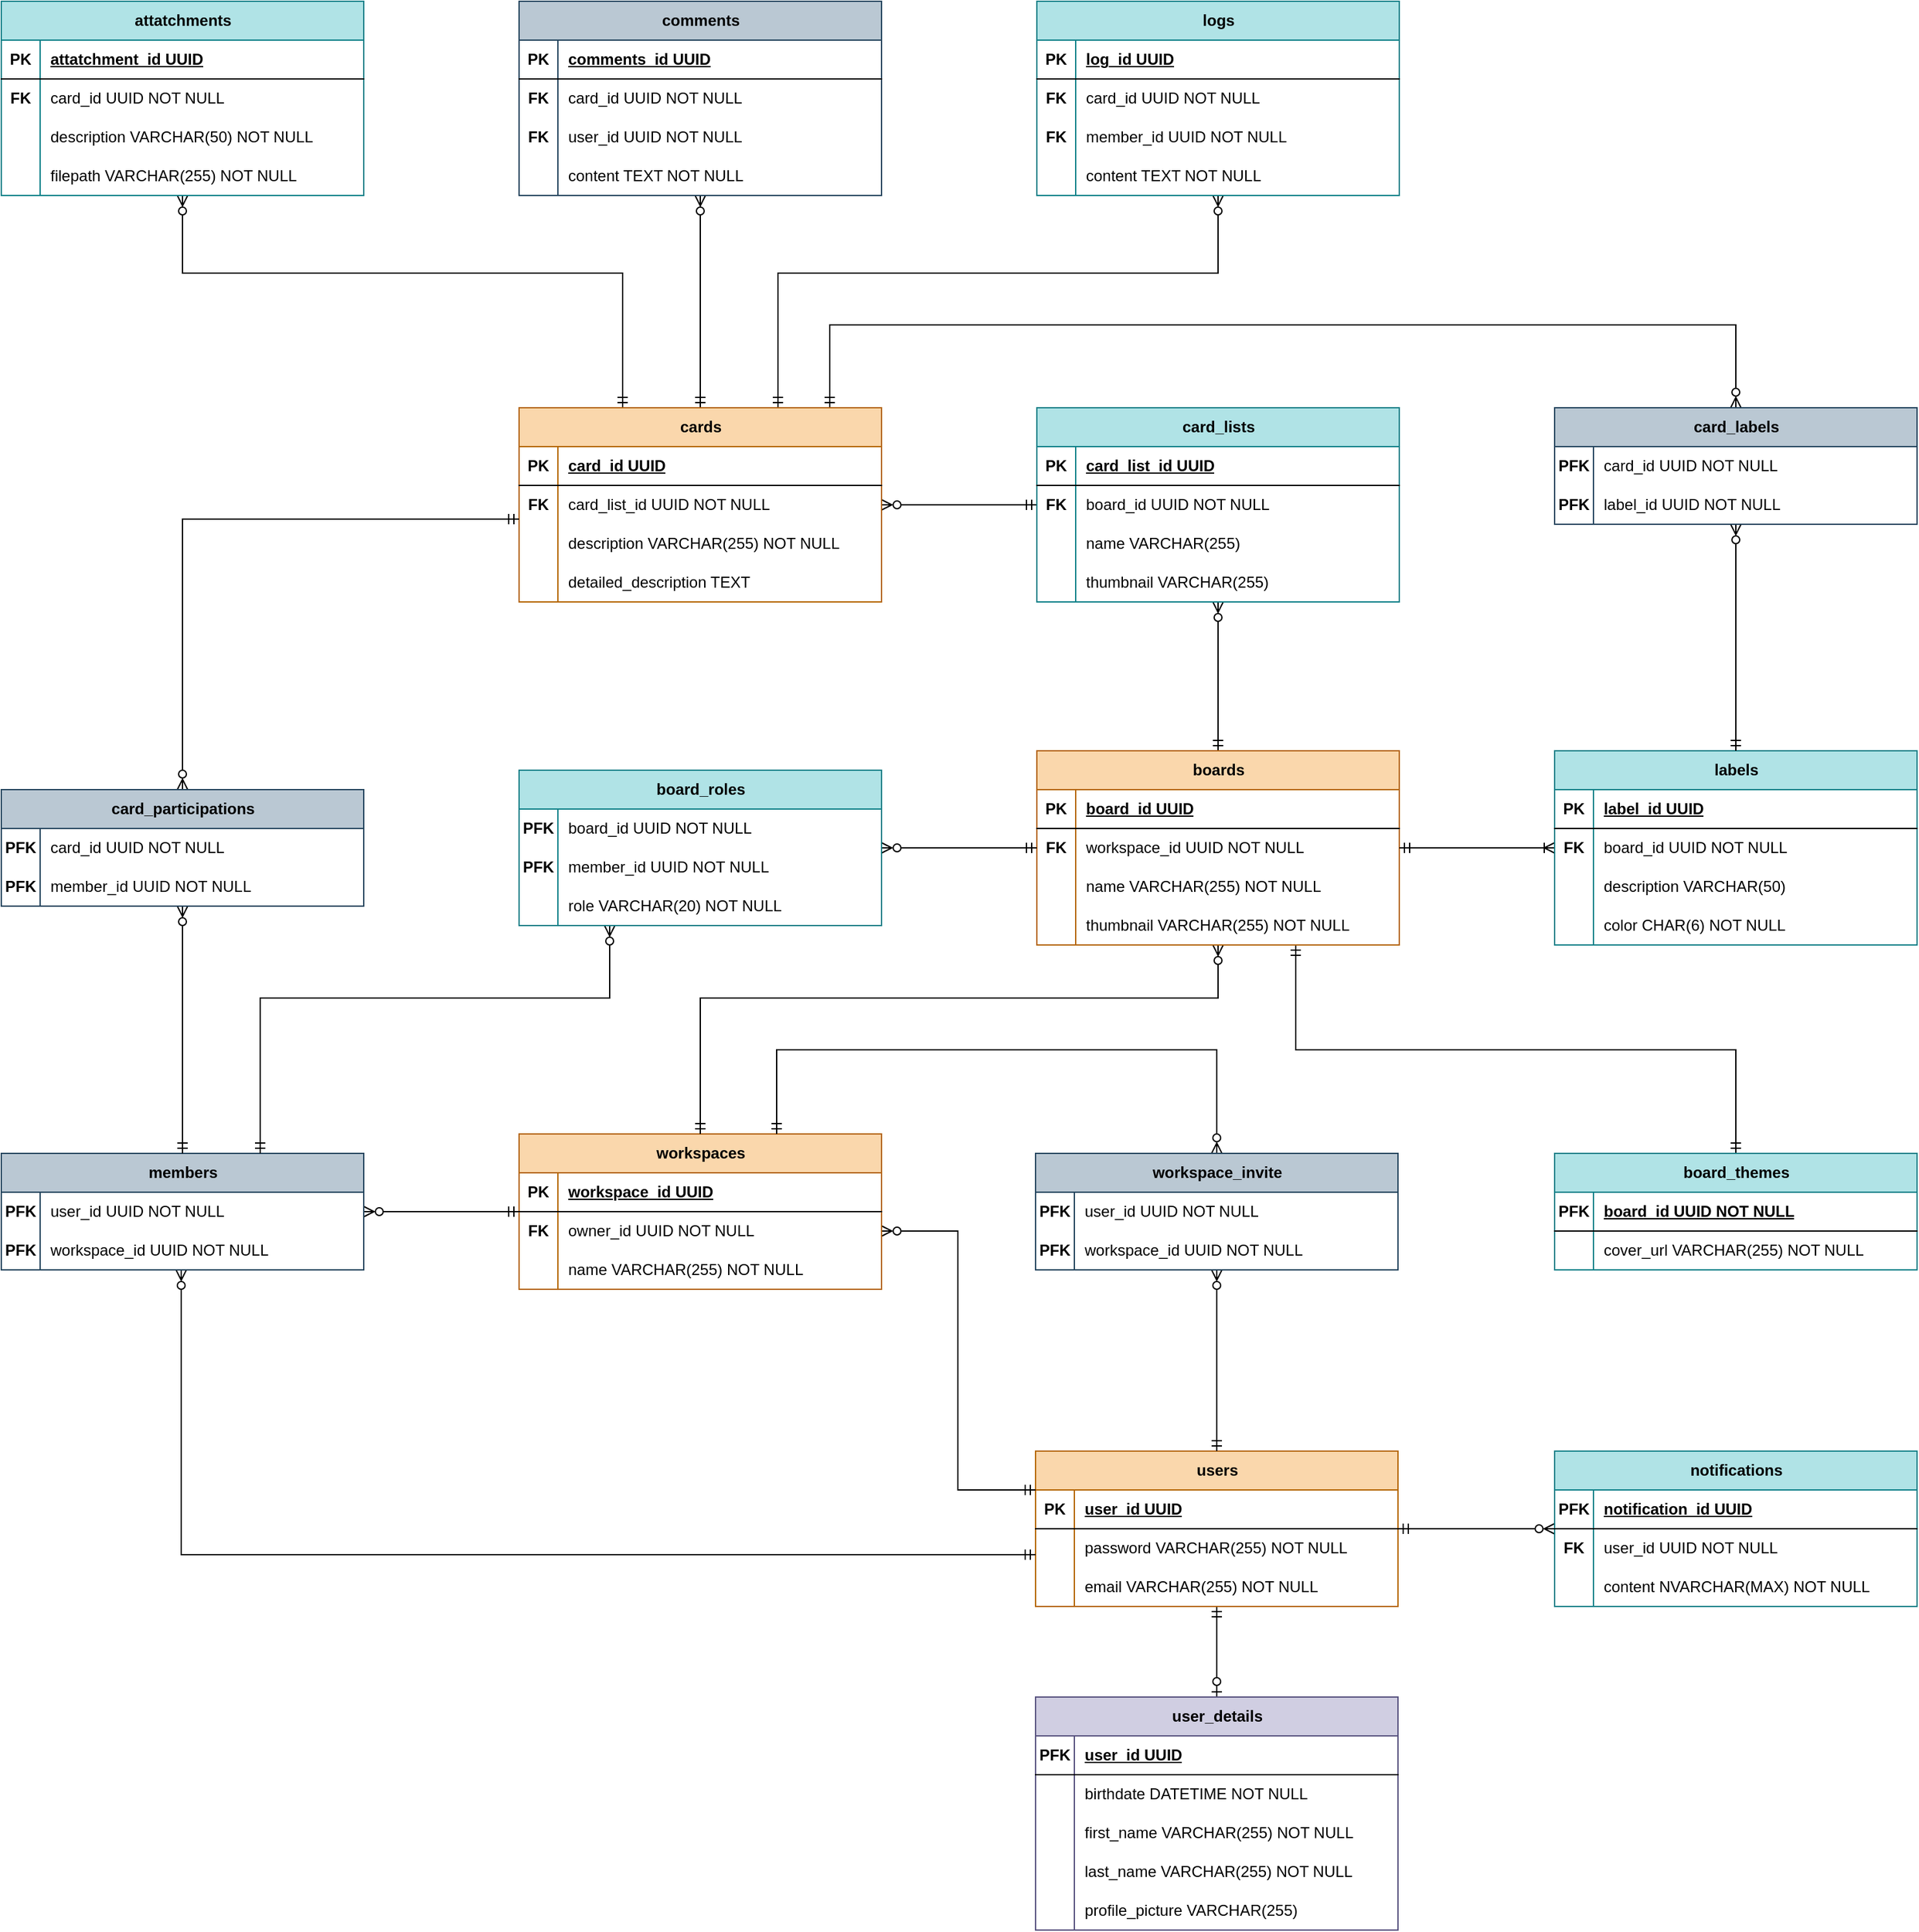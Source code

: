 <mxfile version="24.8.6">
  <diagram name="DER" id="4qQz2pnvR6BFiZ3CpXqz">
    <mxGraphModel dx="2041" dy="2713" grid="1" gridSize="10" guides="1" tooltips="1" connect="1" arrows="1" fold="1" page="1" pageScale="1" pageWidth="827" pageHeight="1169" math="0" shadow="0">
      <root>
        <mxCell id="0" />
        <mxCell id="1" parent="0" />
        <mxCell id="gslg73cQBE5u14l12uvA-204" style="edgeStyle=orthogonalEdgeStyle;rounded=0;orthogonalLoop=1;jettySize=auto;html=1;endArrow=ERzeroToOne;endFill=0;startArrow=ERmandOne;startFill=0;backgroundOutline=0;" parent="1" source="gslg73cQBE5u14l12uvA-1" target="gslg73cQBE5u14l12uvA-132" edge="1">
          <mxGeometry relative="1" as="geometry">
            <Array as="points">
              <mxPoint x="1819" y="710" />
              <mxPoint x="1819" y="710" />
            </Array>
          </mxGeometry>
        </mxCell>
        <mxCell id="WpAN5OvSZP0fInxpkPX3-17" style="edgeStyle=orthogonalEdgeStyle;rounded=0;orthogonalLoop=1;jettySize=auto;html=1;endArrow=ERzeroToMany;endFill=0;startArrow=ERmandOne;startFill=0;backgroundOutline=0;" parent="1" source="gslg73cQBE5u14l12uvA-1" target="WpAN5OvSZP0fInxpkPX3-1" edge="1">
          <mxGeometry relative="1" as="geometry">
            <Array as="points">
              <mxPoint x="1989" y="650" />
              <mxPoint x="1989" y="650" />
            </Array>
          </mxGeometry>
        </mxCell>
        <mxCell id="gslg73cQBE5u14l12uvA-1" value="users" style="shape=table;startSize=30;container=1;collapsible=1;childLayout=tableLayout;fixedRows=1;rowLines=0;fontStyle=1;align=center;resizeLast=1;html=1;fillColor=#fad7ac;strokeColor=#b46504;backgroundOutline=0;" parent="1" vertex="1">
          <mxGeometry x="1679" y="590" width="280" height="120" as="geometry" />
        </mxCell>
        <mxCell id="gslg73cQBE5u14l12uvA-2" value="" style="shape=tableRow;horizontal=0;startSize=0;swimlaneHead=0;swimlaneBody=0;fillColor=none;collapsible=0;dropTarget=0;points=[[0,0.5],[1,0.5]];portConstraint=eastwest;top=0;left=0;right=0;bottom=1;backgroundOutline=0;" parent="gslg73cQBE5u14l12uvA-1" vertex="1">
          <mxGeometry y="30" width="280" height="30" as="geometry" />
        </mxCell>
        <mxCell id="gslg73cQBE5u14l12uvA-3" value="PK" style="shape=partialRectangle;connectable=0;fillColor=none;top=0;left=0;bottom=0;right=0;fontStyle=1;overflow=hidden;whiteSpace=wrap;html=1;backgroundOutline=0;" parent="gslg73cQBE5u14l12uvA-2" vertex="1">
          <mxGeometry width="30" height="30" as="geometry">
            <mxRectangle width="30" height="30" as="alternateBounds" />
          </mxGeometry>
        </mxCell>
        <mxCell id="gslg73cQBE5u14l12uvA-4" value="user_id UUID" style="shape=partialRectangle;connectable=0;fillColor=none;top=0;left=0;bottom=0;right=0;align=left;spacingLeft=6;fontStyle=5;overflow=hidden;whiteSpace=wrap;html=1;backgroundOutline=0;" parent="gslg73cQBE5u14l12uvA-2" vertex="1">
          <mxGeometry x="30" width="250" height="30" as="geometry">
            <mxRectangle width="250" height="30" as="alternateBounds" />
          </mxGeometry>
        </mxCell>
        <mxCell id="gslg73cQBE5u14l12uvA-8" value="" style="shape=tableRow;horizontal=0;startSize=0;swimlaneHead=0;swimlaneBody=0;fillColor=none;collapsible=0;dropTarget=0;points=[[0,0.5],[1,0.5]];portConstraint=eastwest;top=0;left=0;right=0;bottom=0;backgroundOutline=0;" parent="gslg73cQBE5u14l12uvA-1" vertex="1">
          <mxGeometry y="60" width="280" height="30" as="geometry" />
        </mxCell>
        <mxCell id="gslg73cQBE5u14l12uvA-9" value="" style="shape=partialRectangle;connectable=0;fillColor=none;top=0;left=0;bottom=0;right=0;editable=1;overflow=hidden;whiteSpace=wrap;html=1;backgroundOutline=0;" parent="gslg73cQBE5u14l12uvA-8" vertex="1">
          <mxGeometry width="30" height="30" as="geometry">
            <mxRectangle width="30" height="30" as="alternateBounds" />
          </mxGeometry>
        </mxCell>
        <mxCell id="gslg73cQBE5u14l12uvA-10" value="password VARCHAR(255) NOT NULL" style="shape=partialRectangle;connectable=0;fillColor=none;top=0;left=0;bottom=0;right=0;align=left;spacingLeft=6;overflow=hidden;whiteSpace=wrap;html=1;backgroundOutline=0;" parent="gslg73cQBE5u14l12uvA-8" vertex="1">
          <mxGeometry x="30" width="250" height="30" as="geometry">
            <mxRectangle width="250" height="30" as="alternateBounds" />
          </mxGeometry>
        </mxCell>
        <mxCell id="gslg73cQBE5u14l12uvA-11" value="" style="shape=tableRow;horizontal=0;startSize=0;swimlaneHead=0;swimlaneBody=0;fillColor=none;collapsible=0;dropTarget=0;points=[[0,0.5],[1,0.5]];portConstraint=eastwest;top=0;left=0;right=0;bottom=0;backgroundOutline=0;" parent="gslg73cQBE5u14l12uvA-1" vertex="1">
          <mxGeometry y="90" width="280" height="30" as="geometry" />
        </mxCell>
        <mxCell id="gslg73cQBE5u14l12uvA-12" value="" style="shape=partialRectangle;connectable=0;fillColor=none;top=0;left=0;bottom=0;right=0;editable=1;overflow=hidden;whiteSpace=wrap;html=1;backgroundOutline=0;" parent="gslg73cQBE5u14l12uvA-11" vertex="1">
          <mxGeometry width="30" height="30" as="geometry">
            <mxRectangle width="30" height="30" as="alternateBounds" />
          </mxGeometry>
        </mxCell>
        <mxCell id="gslg73cQBE5u14l12uvA-13" value="email VARCHAR(255) NOT NULL" style="shape=partialRectangle;connectable=0;fillColor=none;top=0;left=0;bottom=0;right=0;align=left;spacingLeft=6;overflow=hidden;whiteSpace=wrap;html=1;backgroundOutline=0;" parent="gslg73cQBE5u14l12uvA-11" vertex="1">
          <mxGeometry x="30" width="250" height="30" as="geometry">
            <mxRectangle width="250" height="30" as="alternateBounds" />
          </mxGeometry>
        </mxCell>
        <mxCell id="gslg73cQBE5u14l12uvA-132" value="user_details" style="shape=table;startSize=30;container=1;collapsible=1;childLayout=tableLayout;fixedRows=1;rowLines=0;fontStyle=1;align=center;resizeLast=1;html=1;fillColor=#d0cee2;strokeColor=#56517e;backgroundOutline=0;" parent="1" vertex="1">
          <mxGeometry x="1679" y="780" width="280" height="180" as="geometry" />
        </mxCell>
        <mxCell id="gslg73cQBE5u14l12uvA-133" value="" style="shape=tableRow;horizontal=0;startSize=0;swimlaneHead=0;swimlaneBody=0;fillColor=none;collapsible=0;dropTarget=0;points=[[0,0.5],[1,0.5]];portConstraint=eastwest;top=0;left=0;right=0;bottom=1;backgroundOutline=0;" parent="gslg73cQBE5u14l12uvA-132" vertex="1">
          <mxGeometry y="30" width="280" height="30" as="geometry" />
        </mxCell>
        <mxCell id="gslg73cQBE5u14l12uvA-134" value="PFK" style="shape=partialRectangle;connectable=0;fillColor=none;top=0;left=0;bottom=0;right=0;fontStyle=1;overflow=hidden;whiteSpace=wrap;html=1;backgroundOutline=0;" parent="gslg73cQBE5u14l12uvA-133" vertex="1">
          <mxGeometry width="30" height="30" as="geometry">
            <mxRectangle width="30" height="30" as="alternateBounds" />
          </mxGeometry>
        </mxCell>
        <mxCell id="gslg73cQBE5u14l12uvA-135" value="user_id UUID" style="shape=partialRectangle;connectable=0;fillColor=none;top=0;left=0;bottom=0;right=0;align=left;spacingLeft=6;fontStyle=5;overflow=hidden;whiteSpace=wrap;html=1;backgroundOutline=0;" parent="gslg73cQBE5u14l12uvA-133" vertex="1">
          <mxGeometry x="30" width="250" height="30" as="geometry">
            <mxRectangle width="250" height="30" as="alternateBounds" />
          </mxGeometry>
        </mxCell>
        <mxCell id="gslg73cQBE5u14l12uvA-139" value="" style="shape=tableRow;horizontal=0;startSize=0;swimlaneHead=0;swimlaneBody=0;fillColor=none;collapsible=0;dropTarget=0;points=[[0,0.5],[1,0.5]];portConstraint=eastwest;top=0;left=0;right=0;bottom=0;backgroundOutline=0;" parent="gslg73cQBE5u14l12uvA-132" vertex="1">
          <mxGeometry y="60" width="280" height="30" as="geometry" />
        </mxCell>
        <mxCell id="gslg73cQBE5u14l12uvA-140" value="" style="shape=partialRectangle;connectable=0;fillColor=none;top=0;left=0;bottom=0;right=0;editable=1;overflow=hidden;whiteSpace=wrap;html=1;backgroundOutline=0;" parent="gslg73cQBE5u14l12uvA-139" vertex="1">
          <mxGeometry width="30" height="30" as="geometry">
            <mxRectangle width="30" height="30" as="alternateBounds" />
          </mxGeometry>
        </mxCell>
        <mxCell id="gslg73cQBE5u14l12uvA-141" value="birthdate DATETIME NOT NULL" style="shape=partialRectangle;connectable=0;fillColor=none;top=0;left=0;bottom=0;right=0;align=left;spacingLeft=6;overflow=hidden;whiteSpace=wrap;html=1;backgroundOutline=0;" parent="gslg73cQBE5u14l12uvA-139" vertex="1">
          <mxGeometry x="30" width="250" height="30" as="geometry">
            <mxRectangle width="250" height="30" as="alternateBounds" />
          </mxGeometry>
        </mxCell>
        <mxCell id="gslg73cQBE5u14l12uvA-151" style="shape=tableRow;horizontal=0;startSize=0;swimlaneHead=0;swimlaneBody=0;fillColor=none;collapsible=0;dropTarget=0;points=[[0,0.5],[1,0.5]];portConstraint=eastwest;top=0;left=0;right=0;bottom=0;backgroundOutline=0;" parent="gslg73cQBE5u14l12uvA-132" vertex="1">
          <mxGeometry y="90" width="280" height="30" as="geometry" />
        </mxCell>
        <mxCell id="gslg73cQBE5u14l12uvA-152" style="shape=partialRectangle;connectable=0;fillColor=none;top=0;left=0;bottom=0;right=0;editable=1;overflow=hidden;whiteSpace=wrap;html=1;backgroundOutline=0;" parent="gslg73cQBE5u14l12uvA-151" vertex="1">
          <mxGeometry width="30" height="30" as="geometry">
            <mxRectangle width="30" height="30" as="alternateBounds" />
          </mxGeometry>
        </mxCell>
        <mxCell id="gslg73cQBE5u14l12uvA-153" value="first_name VARCHAR(255) NOT NULL" style="shape=partialRectangle;connectable=0;fillColor=none;top=0;left=0;bottom=0;right=0;align=left;spacingLeft=6;overflow=hidden;whiteSpace=wrap;html=1;backgroundOutline=0;" parent="gslg73cQBE5u14l12uvA-151" vertex="1">
          <mxGeometry x="30" width="250" height="30" as="geometry">
            <mxRectangle width="250" height="30" as="alternateBounds" />
          </mxGeometry>
        </mxCell>
        <mxCell id="gslg73cQBE5u14l12uvA-154" style="shape=tableRow;horizontal=0;startSize=0;swimlaneHead=0;swimlaneBody=0;fillColor=none;collapsible=0;dropTarget=0;points=[[0,0.5],[1,0.5]];portConstraint=eastwest;top=0;left=0;right=0;bottom=0;backgroundOutline=0;" parent="gslg73cQBE5u14l12uvA-132" vertex="1">
          <mxGeometry y="120" width="280" height="30" as="geometry" />
        </mxCell>
        <mxCell id="gslg73cQBE5u14l12uvA-155" style="shape=partialRectangle;connectable=0;fillColor=none;top=0;left=0;bottom=0;right=0;editable=1;overflow=hidden;whiteSpace=wrap;html=1;backgroundOutline=0;" parent="gslg73cQBE5u14l12uvA-154" vertex="1">
          <mxGeometry width="30" height="30" as="geometry">
            <mxRectangle width="30" height="30" as="alternateBounds" />
          </mxGeometry>
        </mxCell>
        <mxCell id="gslg73cQBE5u14l12uvA-156" value="last_name VARCHAR(255) NOT NULL" style="shape=partialRectangle;connectable=0;fillColor=none;top=0;left=0;bottom=0;right=0;align=left;spacingLeft=6;overflow=hidden;whiteSpace=wrap;html=1;backgroundOutline=0;" parent="gslg73cQBE5u14l12uvA-154" vertex="1">
          <mxGeometry x="30" width="250" height="30" as="geometry">
            <mxRectangle width="250" height="30" as="alternateBounds" />
          </mxGeometry>
        </mxCell>
        <mxCell id="gslg73cQBE5u14l12uvA-160" style="shape=tableRow;horizontal=0;startSize=0;swimlaneHead=0;swimlaneBody=0;fillColor=none;collapsible=0;dropTarget=0;points=[[0,0.5],[1,0.5]];portConstraint=eastwest;top=0;left=0;right=0;bottom=0;backgroundOutline=0;" parent="gslg73cQBE5u14l12uvA-132" vertex="1">
          <mxGeometry y="150" width="280" height="30" as="geometry" />
        </mxCell>
        <mxCell id="gslg73cQBE5u14l12uvA-161" style="shape=partialRectangle;connectable=0;fillColor=none;top=0;left=0;bottom=0;right=0;editable=1;overflow=hidden;whiteSpace=wrap;html=1;backgroundOutline=0;" parent="gslg73cQBE5u14l12uvA-160" vertex="1">
          <mxGeometry width="30" height="30" as="geometry">
            <mxRectangle width="30" height="30" as="alternateBounds" />
          </mxGeometry>
        </mxCell>
        <mxCell id="gslg73cQBE5u14l12uvA-162" value="profile_picture VARCHAR(255)" style="shape=partialRectangle;connectable=0;fillColor=none;top=0;left=0;bottom=0;right=0;align=left;spacingLeft=6;overflow=hidden;whiteSpace=wrap;html=1;backgroundOutline=0;" parent="gslg73cQBE5u14l12uvA-160" vertex="1">
          <mxGeometry x="30" width="250" height="30" as="geometry">
            <mxRectangle width="250" height="30" as="alternateBounds" />
          </mxGeometry>
        </mxCell>
        <mxCell id="QhRXmpHB_YMVTWABadKl-24" style="edgeStyle=orthogonalEdgeStyle;rounded=0;orthogonalLoop=1;jettySize=auto;html=1;endArrow=ERzeroToMany;endFill=0;startArrow=ERmandOne;startFill=0;backgroundOutline=0;" parent="1" source="QhRXmpHB_YMVTWABadKl-1" target="QhRXmpHB_YMVTWABadKl-14" edge="1">
          <mxGeometry relative="1" as="geometry" />
        </mxCell>
        <mxCell id="QhRXmpHB_YMVTWABadKl-25" style="edgeStyle=orthogonalEdgeStyle;rounded=0;orthogonalLoop=1;jettySize=auto;html=1;endArrow=ERmandOne;endFill=0;startArrow=ERzeroToMany;startFill=0;backgroundOutline=0;" parent="1" source="QhRXmpHB_YMVTWABadKl-1" target="gslg73cQBE5u14l12uvA-1" edge="1">
          <mxGeometry relative="1" as="geometry">
            <Array as="points">
              <mxPoint x="1619" y="420" />
              <mxPoint x="1619" y="620" />
            </Array>
          </mxGeometry>
        </mxCell>
        <mxCell id="QhRXmpHB_YMVTWABadKl-1" value="workspaces" style="shape=table;startSize=30;container=1;collapsible=1;childLayout=tableLayout;fixedRows=1;rowLines=0;fontStyle=1;align=center;resizeLast=1;html=1;fillColor=#fad7ac;strokeColor=#b46504;backgroundOutline=0;" parent="1" vertex="1">
          <mxGeometry x="1280" y="345" width="280" height="120" as="geometry" />
        </mxCell>
        <mxCell id="QhRXmpHB_YMVTWABadKl-2" value="" style="shape=tableRow;horizontal=0;startSize=0;swimlaneHead=0;swimlaneBody=0;fillColor=none;collapsible=0;dropTarget=0;points=[[0,0.5],[1,0.5]];portConstraint=eastwest;top=0;left=0;right=0;bottom=1;backgroundOutline=0;" parent="QhRXmpHB_YMVTWABadKl-1" vertex="1">
          <mxGeometry y="30" width="280" height="30" as="geometry" />
        </mxCell>
        <mxCell id="QhRXmpHB_YMVTWABadKl-3" value="PK" style="shape=partialRectangle;connectable=0;fillColor=none;top=0;left=0;bottom=0;right=0;fontStyle=1;overflow=hidden;whiteSpace=wrap;html=1;backgroundOutline=0;" parent="QhRXmpHB_YMVTWABadKl-2" vertex="1">
          <mxGeometry width="30" height="30" as="geometry">
            <mxRectangle width="30" height="30" as="alternateBounds" />
          </mxGeometry>
        </mxCell>
        <mxCell id="QhRXmpHB_YMVTWABadKl-4" value="&lt;span style=&quot;text-align: center; text-wrap: nowrap;&quot;&gt;workspace&lt;/span&gt;_id UUID" style="shape=partialRectangle;connectable=0;fillColor=none;top=0;left=0;bottom=0;right=0;align=left;spacingLeft=6;fontStyle=5;overflow=hidden;whiteSpace=wrap;html=1;backgroundOutline=0;" parent="QhRXmpHB_YMVTWABadKl-2" vertex="1">
          <mxGeometry x="30" width="250" height="30" as="geometry">
            <mxRectangle width="250" height="30" as="alternateBounds" />
          </mxGeometry>
        </mxCell>
        <mxCell id="QhRXmpHB_YMVTWABadKl-11" style="shape=tableRow;horizontal=0;startSize=0;swimlaneHead=0;swimlaneBody=0;fillColor=none;collapsible=0;dropTarget=0;points=[[0,0.5],[1,0.5]];portConstraint=eastwest;top=0;left=0;right=0;bottom=0;backgroundOutline=0;" parent="QhRXmpHB_YMVTWABadKl-1" vertex="1">
          <mxGeometry y="60" width="280" height="30" as="geometry" />
        </mxCell>
        <mxCell id="QhRXmpHB_YMVTWABadKl-12" value="&lt;b&gt;FK&lt;/b&gt;" style="shape=partialRectangle;connectable=0;fillColor=none;top=0;left=0;bottom=0;right=0;editable=1;overflow=hidden;whiteSpace=wrap;html=1;backgroundOutline=0;" parent="QhRXmpHB_YMVTWABadKl-11" vertex="1">
          <mxGeometry width="30" height="30" as="geometry">
            <mxRectangle width="30" height="30" as="alternateBounds" />
          </mxGeometry>
        </mxCell>
        <mxCell id="QhRXmpHB_YMVTWABadKl-13" value="owner_id&amp;nbsp;UUID NOT NULL" style="shape=partialRectangle;connectable=0;fillColor=none;top=0;left=0;bottom=0;right=0;align=left;spacingLeft=6;overflow=hidden;whiteSpace=wrap;html=1;backgroundOutline=0;" parent="QhRXmpHB_YMVTWABadKl-11" vertex="1">
          <mxGeometry x="30" width="250" height="30" as="geometry">
            <mxRectangle width="250" height="30" as="alternateBounds" />
          </mxGeometry>
        </mxCell>
        <mxCell id="QhRXmpHB_YMVTWABadKl-5" value="" style="shape=tableRow;horizontal=0;startSize=0;swimlaneHead=0;swimlaneBody=0;fillColor=none;collapsible=0;dropTarget=0;points=[[0,0.5],[1,0.5]];portConstraint=eastwest;top=0;left=0;right=0;bottom=0;backgroundOutline=0;" parent="QhRXmpHB_YMVTWABadKl-1" vertex="1">
          <mxGeometry y="90" width="280" height="30" as="geometry" />
        </mxCell>
        <mxCell id="QhRXmpHB_YMVTWABadKl-6" value="" style="shape=partialRectangle;connectable=0;fillColor=none;top=0;left=0;bottom=0;right=0;editable=1;overflow=hidden;whiteSpace=wrap;html=1;backgroundOutline=0;" parent="QhRXmpHB_YMVTWABadKl-5" vertex="1">
          <mxGeometry width="30" height="30" as="geometry">
            <mxRectangle width="30" height="30" as="alternateBounds" />
          </mxGeometry>
        </mxCell>
        <mxCell id="QhRXmpHB_YMVTWABadKl-7" value="name VARCHAR(255) NOT NULL" style="shape=partialRectangle;connectable=0;fillColor=none;top=0;left=0;bottom=0;right=0;align=left;spacingLeft=6;overflow=hidden;whiteSpace=wrap;html=1;backgroundOutline=0;" parent="QhRXmpHB_YMVTWABadKl-5" vertex="1">
          <mxGeometry x="30" width="250" height="30" as="geometry">
            <mxRectangle width="250" height="30" as="alternateBounds" />
          </mxGeometry>
        </mxCell>
        <mxCell id="QhRXmpHB_YMVTWABadKl-26" style="edgeStyle=orthogonalEdgeStyle;rounded=0;orthogonalLoop=1;jettySize=auto;html=1;endArrow=ERmandOne;endFill=0;startArrow=ERzeroToMany;startFill=0;backgroundOutline=0;" parent="1" source="QhRXmpHB_YMVTWABadKl-14" target="gslg73cQBE5u14l12uvA-1" edge="1">
          <mxGeometry relative="1" as="geometry">
            <Array as="points">
              <mxPoint x="1019" y="670" />
            </Array>
          </mxGeometry>
        </mxCell>
        <mxCell id="QhRXmpHB_YMVTWABadKl-14" value="members" style="shape=table;startSize=30;container=1;collapsible=1;childLayout=tableLayout;fixedRows=1;rowLines=0;fontStyle=1;align=center;resizeLast=1;html=1;fillColor=#bac8d3;strokeColor=#23445d;backgroundOutline=0;" parent="1" vertex="1">
          <mxGeometry x="880" y="360" width="280" height="90" as="geometry" />
        </mxCell>
        <mxCell id="QhRXmpHB_YMVTWABadKl-18" style="shape=tableRow;horizontal=0;startSize=0;swimlaneHead=0;swimlaneBody=0;fillColor=none;collapsible=0;dropTarget=0;points=[[0,0.5],[1,0.5]];portConstraint=eastwest;top=0;left=0;right=0;bottom=0;backgroundOutline=0;" parent="QhRXmpHB_YMVTWABadKl-14" vertex="1">
          <mxGeometry y="30" width="280" height="30" as="geometry" />
        </mxCell>
        <mxCell id="QhRXmpHB_YMVTWABadKl-19" value="&lt;b&gt;PFK&lt;/b&gt;" style="shape=partialRectangle;connectable=0;fillColor=none;top=0;left=0;bottom=0;right=0;editable=1;overflow=hidden;whiteSpace=wrap;html=1;backgroundOutline=0;" parent="QhRXmpHB_YMVTWABadKl-18" vertex="1">
          <mxGeometry width="30" height="30" as="geometry">
            <mxRectangle width="30" height="30" as="alternateBounds" />
          </mxGeometry>
        </mxCell>
        <mxCell id="QhRXmpHB_YMVTWABadKl-20" value="user_id&amp;nbsp;UUID NOT NULL" style="shape=partialRectangle;connectable=0;fillColor=none;top=0;left=0;bottom=0;right=0;align=left;spacingLeft=6;overflow=hidden;whiteSpace=wrap;html=1;backgroundOutline=0;" parent="QhRXmpHB_YMVTWABadKl-18" vertex="1">
          <mxGeometry x="30" width="250" height="30" as="geometry">
            <mxRectangle width="250" height="30" as="alternateBounds" />
          </mxGeometry>
        </mxCell>
        <mxCell id="QhRXmpHB_YMVTWABadKl-21" value="" style="shape=tableRow;horizontal=0;startSize=0;swimlaneHead=0;swimlaneBody=0;fillColor=none;collapsible=0;dropTarget=0;points=[[0,0.5],[1,0.5]];portConstraint=eastwest;top=0;left=0;right=0;bottom=0;backgroundOutline=0;" parent="QhRXmpHB_YMVTWABadKl-14" vertex="1">
          <mxGeometry y="60" width="280" height="30" as="geometry" />
        </mxCell>
        <mxCell id="QhRXmpHB_YMVTWABadKl-22" value="&lt;b&gt;PFK&lt;/b&gt;" style="shape=partialRectangle;connectable=0;fillColor=none;top=0;left=0;bottom=0;right=0;editable=1;overflow=hidden;whiteSpace=wrap;html=1;backgroundOutline=0;" parent="QhRXmpHB_YMVTWABadKl-21" vertex="1">
          <mxGeometry width="30" height="30" as="geometry">
            <mxRectangle width="30" height="30" as="alternateBounds" />
          </mxGeometry>
        </mxCell>
        <mxCell id="QhRXmpHB_YMVTWABadKl-23" value="workspace_id UUID NOT NULL" style="shape=partialRectangle;connectable=0;fillColor=none;top=0;left=0;bottom=0;right=0;align=left;spacingLeft=6;overflow=hidden;whiteSpace=wrap;html=1;backgroundOutline=0;" parent="QhRXmpHB_YMVTWABadKl-21" vertex="1">
          <mxGeometry x="30" width="250" height="30" as="geometry">
            <mxRectangle width="250" height="30" as="alternateBounds" />
          </mxGeometry>
        </mxCell>
        <mxCell id="QhRXmpHB_YMVTWABadKl-82" style="edgeStyle=orthogonalEdgeStyle;rounded=0;orthogonalLoop=1;jettySize=auto;html=1;endArrow=ERzeroToMany;endFill=0;startArrow=ERmandOne;startFill=0;backgroundOutline=0;" parent="1" source="QhRXmpHB_YMVTWABadKl-27" target="QhRXmpHB_YMVTWABadKl-72" edge="1">
          <mxGeometry relative="1" as="geometry" />
        </mxCell>
        <mxCell id="jXEAxf1W8cILKdXvq-8E-5" style="edgeStyle=orthogonalEdgeStyle;rounded=0;orthogonalLoop=1;jettySize=auto;html=1;endArrow=ERmandOne;endFill=0;startArrow=ERzeroToMany;startFill=0;backgroundOutline=0;" parent="1" source="QhRXmpHB_YMVTWABadKl-27" target="QhRXmpHB_YMVTWABadKl-1" edge="1">
          <mxGeometry relative="1" as="geometry">
            <Array as="points">
              <mxPoint x="1820" y="240" />
              <mxPoint x="1420" y="240" />
            </Array>
          </mxGeometry>
        </mxCell>
        <mxCell id="OSPCg56s3VOBNLUDjQJr-14" style="edgeStyle=orthogonalEdgeStyle;rounded=0;orthogonalLoop=1;jettySize=auto;html=1;endArrow=ERmandOne;endFill=0;startArrow=ERmandOne;startFill=0;backgroundOutline=0;" parent="1" source="QhRXmpHB_YMVTWABadKl-27" target="OSPCg56s3VOBNLUDjQJr-1" edge="1">
          <mxGeometry relative="1" as="geometry">
            <Array as="points">
              <mxPoint x="1880" y="280" />
              <mxPoint x="2220" y="280" />
            </Array>
          </mxGeometry>
        </mxCell>
        <mxCell id="QhRXmpHB_YMVTWABadKl-27" value="boards" style="shape=table;startSize=30;container=1;collapsible=1;childLayout=tableLayout;fixedRows=1;rowLines=0;fontStyle=1;align=center;resizeLast=1;html=1;fillColor=#fad7ac;strokeColor=#b46504;backgroundOutline=0;" parent="1" vertex="1">
          <mxGeometry x="1680" y="49" width="280" height="150" as="geometry" />
        </mxCell>
        <mxCell id="QhRXmpHB_YMVTWABadKl-28" value="" style="shape=tableRow;horizontal=0;startSize=0;swimlaneHead=0;swimlaneBody=0;fillColor=none;collapsible=0;dropTarget=0;points=[[0,0.5],[1,0.5]];portConstraint=eastwest;top=0;left=0;right=0;bottom=1;backgroundOutline=0;" parent="QhRXmpHB_YMVTWABadKl-27" vertex="1">
          <mxGeometry y="30" width="280" height="30" as="geometry" />
        </mxCell>
        <mxCell id="QhRXmpHB_YMVTWABadKl-29" value="PK" style="shape=partialRectangle;connectable=0;fillColor=none;top=0;left=0;bottom=0;right=0;fontStyle=1;overflow=hidden;whiteSpace=wrap;html=1;backgroundOutline=0;" parent="QhRXmpHB_YMVTWABadKl-28" vertex="1">
          <mxGeometry width="30" height="30" as="geometry">
            <mxRectangle width="30" height="30" as="alternateBounds" />
          </mxGeometry>
        </mxCell>
        <mxCell id="QhRXmpHB_YMVTWABadKl-30" value="board_id UUID" style="shape=partialRectangle;connectable=0;fillColor=none;top=0;left=0;bottom=0;right=0;align=left;spacingLeft=6;fontStyle=5;overflow=hidden;whiteSpace=wrap;html=1;backgroundOutline=0;" parent="QhRXmpHB_YMVTWABadKl-28" vertex="1">
          <mxGeometry x="30" width="250" height="30" as="geometry">
            <mxRectangle width="250" height="30" as="alternateBounds" />
          </mxGeometry>
        </mxCell>
        <mxCell id="jXEAxf1W8cILKdXvq-8E-2" style="shape=tableRow;horizontal=0;startSize=0;swimlaneHead=0;swimlaneBody=0;fillColor=none;collapsible=0;dropTarget=0;points=[[0,0.5],[1,0.5]];portConstraint=eastwest;top=0;left=0;right=0;bottom=0;backgroundOutline=0;" parent="QhRXmpHB_YMVTWABadKl-27" vertex="1">
          <mxGeometry y="60" width="280" height="30" as="geometry" />
        </mxCell>
        <mxCell id="jXEAxf1W8cILKdXvq-8E-3" value="&lt;b&gt;FK&lt;/b&gt;" style="shape=partialRectangle;connectable=0;fillColor=none;top=0;left=0;bottom=0;right=0;editable=1;overflow=hidden;whiteSpace=wrap;html=1;backgroundOutline=0;" parent="jXEAxf1W8cILKdXvq-8E-2" vertex="1">
          <mxGeometry width="30" height="30" as="geometry">
            <mxRectangle width="30" height="30" as="alternateBounds" />
          </mxGeometry>
        </mxCell>
        <mxCell id="jXEAxf1W8cILKdXvq-8E-4" value="workspace_id UUID NOT NULL" style="shape=partialRectangle;connectable=0;fillColor=none;top=0;left=0;bottom=0;right=0;align=left;spacingLeft=6;overflow=hidden;whiteSpace=wrap;html=1;backgroundOutline=0;" parent="jXEAxf1W8cILKdXvq-8E-2" vertex="1">
          <mxGeometry x="30" width="250" height="30" as="geometry">
            <mxRectangle width="250" height="30" as="alternateBounds" />
          </mxGeometry>
        </mxCell>
        <mxCell id="QhRXmpHB_YMVTWABadKl-31" value="" style="shape=tableRow;horizontal=0;startSize=0;swimlaneHead=0;swimlaneBody=0;fillColor=none;collapsible=0;dropTarget=0;points=[[0,0.5],[1,0.5]];portConstraint=eastwest;top=0;left=0;right=0;bottom=0;backgroundOutline=0;" parent="QhRXmpHB_YMVTWABadKl-27" vertex="1">
          <mxGeometry y="90" width="280" height="30" as="geometry" />
        </mxCell>
        <mxCell id="QhRXmpHB_YMVTWABadKl-32" value="" style="shape=partialRectangle;connectable=0;fillColor=none;top=0;left=0;bottom=0;right=0;editable=1;overflow=hidden;whiteSpace=wrap;html=1;backgroundOutline=0;" parent="QhRXmpHB_YMVTWABadKl-31" vertex="1">
          <mxGeometry width="30" height="30" as="geometry">
            <mxRectangle width="30" height="30" as="alternateBounds" />
          </mxGeometry>
        </mxCell>
        <mxCell id="QhRXmpHB_YMVTWABadKl-33" value="name VARCHAR(255) NOT NULL" style="shape=partialRectangle;connectable=0;fillColor=none;top=0;left=0;bottom=0;right=0;align=left;spacingLeft=6;overflow=hidden;whiteSpace=wrap;html=1;backgroundOutline=0;" parent="QhRXmpHB_YMVTWABadKl-31" vertex="1">
          <mxGeometry x="30" width="250" height="30" as="geometry">
            <mxRectangle width="250" height="30" as="alternateBounds" />
          </mxGeometry>
        </mxCell>
        <mxCell id="QhRXmpHB_YMVTWABadKl-34" value="" style="shape=tableRow;horizontal=0;startSize=0;swimlaneHead=0;swimlaneBody=0;fillColor=none;collapsible=0;dropTarget=0;points=[[0,0.5],[1,0.5]];portConstraint=eastwest;top=0;left=0;right=0;bottom=0;backgroundOutline=0;" parent="QhRXmpHB_YMVTWABadKl-27" vertex="1">
          <mxGeometry y="120" width="280" height="30" as="geometry" />
        </mxCell>
        <mxCell id="QhRXmpHB_YMVTWABadKl-35" value="" style="shape=partialRectangle;connectable=0;fillColor=none;top=0;left=0;bottom=0;right=0;editable=1;overflow=hidden;whiteSpace=wrap;html=1;backgroundOutline=0;" parent="QhRXmpHB_YMVTWABadKl-34" vertex="1">
          <mxGeometry width="30" height="30" as="geometry">
            <mxRectangle width="30" height="30" as="alternateBounds" />
          </mxGeometry>
        </mxCell>
        <mxCell id="QhRXmpHB_YMVTWABadKl-36" value="thumbnail VARCHAR(255) NOT NULL" style="shape=partialRectangle;connectable=0;fillColor=none;top=0;left=0;bottom=0;right=0;align=left;spacingLeft=6;overflow=hidden;whiteSpace=wrap;html=1;backgroundOutline=0;" parent="QhRXmpHB_YMVTWABadKl-34" vertex="1">
          <mxGeometry x="30" width="250" height="30" as="geometry">
            <mxRectangle width="250" height="30" as="alternateBounds" />
          </mxGeometry>
        </mxCell>
        <mxCell id="QhRXmpHB_YMVTWABadKl-71" style="edgeStyle=orthogonalEdgeStyle;rounded=0;orthogonalLoop=1;jettySize=auto;html=1;endArrow=ERmandOne;endFill=0;startArrow=ERoneToMany;startFill=0;backgroundOutline=0;" parent="1" source="QhRXmpHB_YMVTWABadKl-58" target="QhRXmpHB_YMVTWABadKl-27" edge="1">
          <mxGeometry relative="1" as="geometry" />
        </mxCell>
        <mxCell id="QhRXmpHB_YMVTWABadKl-58" value="labels" style="shape=table;startSize=30;container=1;collapsible=1;childLayout=tableLayout;fixedRows=1;rowLines=0;fontStyle=1;align=center;resizeLast=1;html=1;fillColor=#b0e3e6;strokeColor=#0e8088;backgroundOutline=0;" parent="1" vertex="1">
          <mxGeometry x="2080" y="49" width="280" height="150" as="geometry" />
        </mxCell>
        <mxCell id="QhRXmpHB_YMVTWABadKl-59" value="" style="shape=tableRow;horizontal=0;startSize=0;swimlaneHead=0;swimlaneBody=0;fillColor=none;collapsible=0;dropTarget=0;points=[[0,0.5],[1,0.5]];portConstraint=eastwest;top=0;left=0;right=0;bottom=1;backgroundOutline=0;" parent="QhRXmpHB_YMVTWABadKl-58" vertex="1">
          <mxGeometry y="30" width="280" height="30" as="geometry" />
        </mxCell>
        <mxCell id="QhRXmpHB_YMVTWABadKl-60" value="PK" style="shape=partialRectangle;connectable=0;fillColor=none;top=0;left=0;bottom=0;right=0;fontStyle=1;overflow=hidden;whiteSpace=wrap;html=1;backgroundOutline=0;" parent="QhRXmpHB_YMVTWABadKl-59" vertex="1">
          <mxGeometry width="30" height="30" as="geometry">
            <mxRectangle width="30" height="30" as="alternateBounds" />
          </mxGeometry>
        </mxCell>
        <mxCell id="QhRXmpHB_YMVTWABadKl-61" value="label_id UUID" style="shape=partialRectangle;connectable=0;fillColor=none;top=0;left=0;bottom=0;right=0;align=left;spacingLeft=6;fontStyle=5;overflow=hidden;whiteSpace=wrap;html=1;backgroundOutline=0;" parent="QhRXmpHB_YMVTWABadKl-59" vertex="1">
          <mxGeometry x="30" width="250" height="30" as="geometry">
            <mxRectangle width="250" height="30" as="alternateBounds" />
          </mxGeometry>
        </mxCell>
        <mxCell id="QhRXmpHB_YMVTWABadKl-68" style="shape=tableRow;horizontal=0;startSize=0;swimlaneHead=0;swimlaneBody=0;fillColor=none;collapsible=0;dropTarget=0;points=[[0,0.5],[1,0.5]];portConstraint=eastwest;top=0;left=0;right=0;bottom=0;backgroundOutline=0;" parent="QhRXmpHB_YMVTWABadKl-58" vertex="1">
          <mxGeometry y="60" width="280" height="30" as="geometry" />
        </mxCell>
        <mxCell id="QhRXmpHB_YMVTWABadKl-69" value="&lt;b&gt;FK&lt;/b&gt;" style="shape=partialRectangle;connectable=0;fillColor=none;top=0;left=0;bottom=0;right=0;editable=1;overflow=hidden;whiteSpace=wrap;html=1;backgroundOutline=0;" parent="QhRXmpHB_YMVTWABadKl-68" vertex="1">
          <mxGeometry width="30" height="30" as="geometry">
            <mxRectangle width="30" height="30" as="alternateBounds" />
          </mxGeometry>
        </mxCell>
        <mxCell id="QhRXmpHB_YMVTWABadKl-70" value="board_id UUID NOT NULL" style="shape=partialRectangle;connectable=0;fillColor=none;top=0;left=0;bottom=0;right=0;align=left;spacingLeft=6;overflow=hidden;whiteSpace=wrap;html=1;backgroundOutline=0;" parent="QhRXmpHB_YMVTWABadKl-68" vertex="1">
          <mxGeometry x="30" width="250" height="30" as="geometry">
            <mxRectangle width="250" height="30" as="alternateBounds" />
          </mxGeometry>
        </mxCell>
        <mxCell id="QhRXmpHB_YMVTWABadKl-62" value="" style="shape=tableRow;horizontal=0;startSize=0;swimlaneHead=0;swimlaneBody=0;fillColor=none;collapsible=0;dropTarget=0;points=[[0,0.5],[1,0.5]];portConstraint=eastwest;top=0;left=0;right=0;bottom=0;backgroundOutline=0;" parent="QhRXmpHB_YMVTWABadKl-58" vertex="1">
          <mxGeometry y="90" width="280" height="30" as="geometry" />
        </mxCell>
        <mxCell id="QhRXmpHB_YMVTWABadKl-63" value="" style="shape=partialRectangle;connectable=0;fillColor=none;top=0;left=0;bottom=0;right=0;editable=1;overflow=hidden;whiteSpace=wrap;html=1;backgroundOutline=0;" parent="QhRXmpHB_YMVTWABadKl-62" vertex="1">
          <mxGeometry width="30" height="30" as="geometry">
            <mxRectangle width="30" height="30" as="alternateBounds" />
          </mxGeometry>
        </mxCell>
        <mxCell id="QhRXmpHB_YMVTWABadKl-64" value="description VARCHAR(50)" style="shape=partialRectangle;connectable=0;fillColor=none;top=0;left=0;bottom=0;right=0;align=left;spacingLeft=6;overflow=hidden;whiteSpace=wrap;html=1;backgroundOutline=0;" parent="QhRXmpHB_YMVTWABadKl-62" vertex="1">
          <mxGeometry x="30" width="250" height="30" as="geometry">
            <mxRectangle width="250" height="30" as="alternateBounds" />
          </mxGeometry>
        </mxCell>
        <mxCell id="QhRXmpHB_YMVTWABadKl-65" value="" style="shape=tableRow;horizontal=0;startSize=0;swimlaneHead=0;swimlaneBody=0;fillColor=none;collapsible=0;dropTarget=0;points=[[0,0.5],[1,0.5]];portConstraint=eastwest;top=0;left=0;right=0;bottom=0;backgroundOutline=0;" parent="QhRXmpHB_YMVTWABadKl-58" vertex="1">
          <mxGeometry y="120" width="280" height="30" as="geometry" />
        </mxCell>
        <mxCell id="QhRXmpHB_YMVTWABadKl-66" value="" style="shape=partialRectangle;connectable=0;fillColor=none;top=0;left=0;bottom=0;right=0;editable=1;overflow=hidden;whiteSpace=wrap;html=1;backgroundOutline=0;" parent="QhRXmpHB_YMVTWABadKl-65" vertex="1">
          <mxGeometry width="30" height="30" as="geometry">
            <mxRectangle width="30" height="30" as="alternateBounds" />
          </mxGeometry>
        </mxCell>
        <mxCell id="QhRXmpHB_YMVTWABadKl-67" value="color CHAR(6) NOT NULL" style="shape=partialRectangle;connectable=0;fillColor=none;top=0;left=0;bottom=0;right=0;align=left;spacingLeft=6;overflow=hidden;whiteSpace=wrap;html=1;backgroundOutline=0;" parent="QhRXmpHB_YMVTWABadKl-65" vertex="1">
          <mxGeometry x="30" width="250" height="30" as="geometry">
            <mxRectangle width="250" height="30" as="alternateBounds" />
          </mxGeometry>
        </mxCell>
        <mxCell id="QhRXmpHB_YMVTWABadKl-96" style="edgeStyle=orthogonalEdgeStyle;rounded=0;orthogonalLoop=1;jettySize=auto;html=1;endArrow=ERzeroToMany;endFill=0;startArrow=ERmandOne;startFill=0;backgroundOutline=0;" parent="1" source="QhRXmpHB_YMVTWABadKl-72" target="QhRXmpHB_YMVTWABadKl-83" edge="1">
          <mxGeometry relative="1" as="geometry" />
        </mxCell>
        <mxCell id="QhRXmpHB_YMVTWABadKl-72" value="card_lists" style="shape=table;startSize=30;container=1;collapsible=1;childLayout=tableLayout;fixedRows=1;rowLines=0;fontStyle=1;align=center;resizeLast=1;html=1;fillColor=#b0e3e6;strokeColor=#0e8088;backgroundOutline=0;" parent="1" vertex="1">
          <mxGeometry x="1680" y="-216" width="280" height="150" as="geometry" />
        </mxCell>
        <mxCell id="QhRXmpHB_YMVTWABadKl-73" value="" style="shape=tableRow;horizontal=0;startSize=0;swimlaneHead=0;swimlaneBody=0;fillColor=none;collapsible=0;dropTarget=0;points=[[0,0.5],[1,0.5]];portConstraint=eastwest;top=0;left=0;right=0;bottom=1;backgroundOutline=0;" parent="QhRXmpHB_YMVTWABadKl-72" vertex="1">
          <mxGeometry y="30" width="280" height="30" as="geometry" />
        </mxCell>
        <mxCell id="QhRXmpHB_YMVTWABadKl-74" value="PK" style="shape=partialRectangle;connectable=0;fillColor=none;top=0;left=0;bottom=0;right=0;fontStyle=1;overflow=hidden;whiteSpace=wrap;html=1;backgroundOutline=0;" parent="QhRXmpHB_YMVTWABadKl-73" vertex="1">
          <mxGeometry width="30" height="30" as="geometry">
            <mxRectangle width="30" height="30" as="alternateBounds" />
          </mxGeometry>
        </mxCell>
        <mxCell id="QhRXmpHB_YMVTWABadKl-75" value="card_list_id UUID" style="shape=partialRectangle;connectable=0;fillColor=none;top=0;left=0;bottom=0;right=0;align=left;spacingLeft=6;fontStyle=5;overflow=hidden;whiteSpace=wrap;html=1;backgroundOutline=0;" parent="QhRXmpHB_YMVTWABadKl-73" vertex="1">
          <mxGeometry x="30" width="250" height="30" as="geometry">
            <mxRectangle width="250" height="30" as="alternateBounds" />
          </mxGeometry>
        </mxCell>
        <mxCell id="QhRXmpHB_YMVTWABadKl-93" style="shape=tableRow;horizontal=0;startSize=0;swimlaneHead=0;swimlaneBody=0;fillColor=none;collapsible=0;dropTarget=0;points=[[0,0.5],[1,0.5]];portConstraint=eastwest;top=0;left=0;right=0;bottom=0;backgroundOutline=0;" parent="QhRXmpHB_YMVTWABadKl-72" vertex="1">
          <mxGeometry y="60" width="280" height="30" as="geometry" />
        </mxCell>
        <mxCell id="QhRXmpHB_YMVTWABadKl-94" value="&lt;b&gt;FK&lt;/b&gt;" style="shape=partialRectangle;connectable=0;fillColor=none;top=0;left=0;bottom=0;right=0;editable=1;overflow=hidden;whiteSpace=wrap;html=1;backgroundOutline=0;" parent="QhRXmpHB_YMVTWABadKl-93" vertex="1">
          <mxGeometry width="30" height="30" as="geometry">
            <mxRectangle width="30" height="30" as="alternateBounds" />
          </mxGeometry>
        </mxCell>
        <mxCell id="QhRXmpHB_YMVTWABadKl-95" value="board_id UUID NOT NULL" style="shape=partialRectangle;connectable=0;fillColor=none;top=0;left=0;bottom=0;right=0;align=left;spacingLeft=6;overflow=hidden;whiteSpace=wrap;html=1;backgroundOutline=0;" parent="QhRXmpHB_YMVTWABadKl-93" vertex="1">
          <mxGeometry x="30" width="250" height="30" as="geometry">
            <mxRectangle width="250" height="30" as="alternateBounds" />
          </mxGeometry>
        </mxCell>
        <mxCell id="QhRXmpHB_YMVTWABadKl-76" value="" style="shape=tableRow;horizontal=0;startSize=0;swimlaneHead=0;swimlaneBody=0;fillColor=none;collapsible=0;dropTarget=0;points=[[0,0.5],[1,0.5]];portConstraint=eastwest;top=0;left=0;right=0;bottom=0;backgroundOutline=0;" parent="QhRXmpHB_YMVTWABadKl-72" vertex="1">
          <mxGeometry y="90" width="280" height="30" as="geometry" />
        </mxCell>
        <mxCell id="QhRXmpHB_YMVTWABadKl-77" value="" style="shape=partialRectangle;connectable=0;fillColor=none;top=0;left=0;bottom=0;right=0;editable=1;overflow=hidden;whiteSpace=wrap;html=1;backgroundOutline=0;" parent="QhRXmpHB_YMVTWABadKl-76" vertex="1">
          <mxGeometry width="30" height="30" as="geometry">
            <mxRectangle width="30" height="30" as="alternateBounds" />
          </mxGeometry>
        </mxCell>
        <mxCell id="QhRXmpHB_YMVTWABadKl-78" value="name VARCHAR(255)" style="shape=partialRectangle;connectable=0;fillColor=none;top=0;left=0;bottom=0;right=0;align=left;spacingLeft=6;overflow=hidden;whiteSpace=wrap;html=1;backgroundOutline=0;" parent="QhRXmpHB_YMVTWABadKl-76" vertex="1">
          <mxGeometry x="30" width="250" height="30" as="geometry">
            <mxRectangle width="250" height="30" as="alternateBounds" />
          </mxGeometry>
        </mxCell>
        <mxCell id="QhRXmpHB_YMVTWABadKl-79" value="" style="shape=tableRow;horizontal=0;startSize=0;swimlaneHead=0;swimlaneBody=0;fillColor=none;collapsible=0;dropTarget=0;points=[[0,0.5],[1,0.5]];portConstraint=eastwest;top=0;left=0;right=0;bottom=0;backgroundOutline=0;" parent="QhRXmpHB_YMVTWABadKl-72" vertex="1">
          <mxGeometry y="120" width="280" height="30" as="geometry" />
        </mxCell>
        <mxCell id="QhRXmpHB_YMVTWABadKl-80" value="" style="shape=partialRectangle;connectable=0;fillColor=none;top=0;left=0;bottom=0;right=0;editable=1;overflow=hidden;whiteSpace=wrap;html=1;backgroundOutline=0;" parent="QhRXmpHB_YMVTWABadKl-79" vertex="1">
          <mxGeometry width="30" height="30" as="geometry">
            <mxRectangle width="30" height="30" as="alternateBounds" />
          </mxGeometry>
        </mxCell>
        <mxCell id="QhRXmpHB_YMVTWABadKl-81" value="thumbnail VARCHAR(255)" style="shape=partialRectangle;connectable=0;fillColor=none;top=0;left=0;bottom=0;right=0;align=left;spacingLeft=6;overflow=hidden;whiteSpace=wrap;html=1;backgroundOutline=0;" parent="QhRXmpHB_YMVTWABadKl-79" vertex="1">
          <mxGeometry x="30" width="250" height="30" as="geometry">
            <mxRectangle width="250" height="30" as="alternateBounds" />
          </mxGeometry>
        </mxCell>
        <mxCell id="QhRXmpHB_YMVTWABadKl-129" style="edgeStyle=orthogonalEdgeStyle;rounded=0;orthogonalLoop=1;jettySize=auto;html=1;endArrow=ERzeroToMany;endFill=0;startArrow=ERmandOne;startFill=0;backgroundOutline=0;" parent="1" source="QhRXmpHB_YMVTWABadKl-83" target="QhRXmpHB_YMVTWABadKl-116" edge="1">
          <mxGeometry relative="1" as="geometry">
            <Array as="points">
              <mxPoint x="1360" y="-410" />
              <mxPoint x="1360" y="-410" />
            </Array>
          </mxGeometry>
        </mxCell>
        <mxCell id="QhRXmpHB_YMVTWABadKl-155" style="edgeStyle=orthogonalEdgeStyle;rounded=0;orthogonalLoop=1;jettySize=auto;html=1;endArrow=ERzeroToMany;endFill=0;startArrow=ERmandOne;startFill=0;backgroundOutline=0;" parent="1" source="QhRXmpHB_YMVTWABadKl-83" target="QhRXmpHB_YMVTWABadKl-142" edge="1">
          <mxGeometry relative="1" as="geometry">
            <Array as="points">
              <mxPoint x="1480" y="-320" />
              <mxPoint x="1820" y="-320" />
            </Array>
          </mxGeometry>
        </mxCell>
        <mxCell id="QhRXmpHB_YMVTWABadKl-174" style="edgeStyle=orthogonalEdgeStyle;rounded=0;orthogonalLoop=1;jettySize=auto;html=1;endArrow=ERzeroToMany;endFill=0;startArrow=ERmandOne;startFill=0;backgroundOutline=0;" parent="1" source="QhRXmpHB_YMVTWABadKl-83" target="QhRXmpHB_YMVTWABadKl-161" edge="1">
          <mxGeometry relative="1" as="geometry">
            <Array as="points">
              <mxPoint x="1360" y="-320" />
              <mxPoint x="1020" y="-320" />
            </Array>
          </mxGeometry>
        </mxCell>
        <mxCell id="QhRXmpHB_YMVTWABadKl-188" style="edgeStyle=orthogonalEdgeStyle;rounded=0;orthogonalLoop=1;jettySize=auto;html=1;endArrow=ERzeroToMany;endFill=0;startArrow=ERmandOne;startFill=0;backgroundOutline=0;" parent="1" source="QhRXmpHB_YMVTWABadKl-83" target="QhRXmpHB_YMVTWABadKl-175" edge="1">
          <mxGeometry relative="1" as="geometry">
            <Array as="points">
              <mxPoint x="1520" y="-280" />
              <mxPoint x="2220" y="-280" />
            </Array>
          </mxGeometry>
        </mxCell>
        <mxCell id="QhRXmpHB_YMVTWABadKl-83" value="cards" style="shape=table;startSize=30;container=1;collapsible=1;childLayout=tableLayout;fixedRows=1;rowLines=0;fontStyle=1;align=center;resizeLast=1;html=1;fillColor=#fad7ac;strokeColor=#b46504;backgroundOutline=0;" parent="1" vertex="1">
          <mxGeometry x="1280" y="-216" width="280" height="150" as="geometry" />
        </mxCell>
        <mxCell id="QhRXmpHB_YMVTWABadKl-84" value="" style="shape=tableRow;horizontal=0;startSize=0;swimlaneHead=0;swimlaneBody=0;fillColor=none;collapsible=0;dropTarget=0;points=[[0,0.5],[1,0.5]];portConstraint=eastwest;top=0;left=0;right=0;bottom=1;backgroundOutline=0;" parent="QhRXmpHB_YMVTWABadKl-83" vertex="1">
          <mxGeometry y="30" width="280" height="30" as="geometry" />
        </mxCell>
        <mxCell id="QhRXmpHB_YMVTWABadKl-85" value="PK" style="shape=partialRectangle;connectable=0;fillColor=none;top=0;left=0;bottom=0;right=0;fontStyle=1;overflow=hidden;whiteSpace=wrap;html=1;backgroundOutline=0;" parent="QhRXmpHB_YMVTWABadKl-84" vertex="1">
          <mxGeometry width="30" height="30" as="geometry">
            <mxRectangle width="30" height="30" as="alternateBounds" />
          </mxGeometry>
        </mxCell>
        <mxCell id="QhRXmpHB_YMVTWABadKl-86" value="card_id UUID" style="shape=partialRectangle;connectable=0;fillColor=none;top=0;left=0;bottom=0;right=0;align=left;spacingLeft=6;fontStyle=5;overflow=hidden;whiteSpace=wrap;html=1;backgroundOutline=0;" parent="QhRXmpHB_YMVTWABadKl-84" vertex="1">
          <mxGeometry x="30" width="250" height="30" as="geometry">
            <mxRectangle width="250" height="30" as="alternateBounds" />
          </mxGeometry>
        </mxCell>
        <mxCell id="QhRXmpHB_YMVTWABadKl-97" style="shape=tableRow;horizontal=0;startSize=0;swimlaneHead=0;swimlaneBody=0;fillColor=none;collapsible=0;dropTarget=0;points=[[0,0.5],[1,0.5]];portConstraint=eastwest;top=0;left=0;right=0;bottom=0;backgroundOutline=0;" parent="QhRXmpHB_YMVTWABadKl-83" vertex="1">
          <mxGeometry y="60" width="280" height="30" as="geometry" />
        </mxCell>
        <mxCell id="QhRXmpHB_YMVTWABadKl-98" value="&lt;b&gt;FK&lt;/b&gt;" style="shape=partialRectangle;connectable=0;fillColor=none;top=0;left=0;bottom=0;right=0;editable=1;overflow=hidden;whiteSpace=wrap;html=1;backgroundOutline=0;" parent="QhRXmpHB_YMVTWABadKl-97" vertex="1">
          <mxGeometry width="30" height="30" as="geometry">
            <mxRectangle width="30" height="30" as="alternateBounds" />
          </mxGeometry>
        </mxCell>
        <mxCell id="QhRXmpHB_YMVTWABadKl-99" value="card_list_id UUID NOT NULL" style="shape=partialRectangle;connectable=0;fillColor=none;top=0;left=0;bottom=0;right=0;align=left;spacingLeft=6;overflow=hidden;whiteSpace=wrap;html=1;backgroundOutline=0;" parent="QhRXmpHB_YMVTWABadKl-97" vertex="1">
          <mxGeometry x="30" width="250" height="30" as="geometry">
            <mxRectangle width="250" height="30" as="alternateBounds" />
          </mxGeometry>
        </mxCell>
        <mxCell id="QhRXmpHB_YMVTWABadKl-87" value="" style="shape=tableRow;horizontal=0;startSize=0;swimlaneHead=0;swimlaneBody=0;fillColor=none;collapsible=0;dropTarget=0;points=[[0,0.5],[1,0.5]];portConstraint=eastwest;top=0;left=0;right=0;bottom=0;backgroundOutline=0;" parent="QhRXmpHB_YMVTWABadKl-83" vertex="1">
          <mxGeometry y="90" width="280" height="30" as="geometry" />
        </mxCell>
        <mxCell id="QhRXmpHB_YMVTWABadKl-88" value="" style="shape=partialRectangle;connectable=0;fillColor=none;top=0;left=0;bottom=0;right=0;editable=1;overflow=hidden;whiteSpace=wrap;html=1;backgroundOutline=0;" parent="QhRXmpHB_YMVTWABadKl-87" vertex="1">
          <mxGeometry width="30" height="30" as="geometry">
            <mxRectangle width="30" height="30" as="alternateBounds" />
          </mxGeometry>
        </mxCell>
        <mxCell id="QhRXmpHB_YMVTWABadKl-89" value="description VARCHAR(255) NOT NULL" style="shape=partialRectangle;connectable=0;fillColor=none;top=0;left=0;bottom=0;right=0;align=left;spacingLeft=6;overflow=hidden;whiteSpace=wrap;html=1;backgroundOutline=0;" parent="QhRXmpHB_YMVTWABadKl-87" vertex="1">
          <mxGeometry x="30" width="250" height="30" as="geometry">
            <mxRectangle width="250" height="30" as="alternateBounds" />
          </mxGeometry>
        </mxCell>
        <mxCell id="QhRXmpHB_YMVTWABadKl-90" value="" style="shape=tableRow;horizontal=0;startSize=0;swimlaneHead=0;swimlaneBody=0;fillColor=none;collapsible=0;dropTarget=0;points=[[0,0.5],[1,0.5]];portConstraint=eastwest;top=0;left=0;right=0;bottom=0;backgroundOutline=0;" parent="QhRXmpHB_YMVTWABadKl-83" vertex="1">
          <mxGeometry y="120" width="280" height="30" as="geometry" />
        </mxCell>
        <mxCell id="QhRXmpHB_YMVTWABadKl-91" value="" style="shape=partialRectangle;connectable=0;fillColor=none;top=0;left=0;bottom=0;right=0;editable=1;overflow=hidden;whiteSpace=wrap;html=1;backgroundOutline=0;" parent="QhRXmpHB_YMVTWABadKl-90" vertex="1">
          <mxGeometry width="30" height="30" as="geometry">
            <mxRectangle width="30" height="30" as="alternateBounds" />
          </mxGeometry>
        </mxCell>
        <mxCell id="QhRXmpHB_YMVTWABadKl-92" value="detailed_description TEXT" style="shape=partialRectangle;connectable=0;fillColor=none;top=0;left=0;bottom=0;right=0;align=left;spacingLeft=6;overflow=hidden;whiteSpace=wrap;html=1;backgroundOutline=0;" parent="QhRXmpHB_YMVTWABadKl-90" vertex="1">
          <mxGeometry x="30" width="250" height="30" as="geometry">
            <mxRectangle width="250" height="30" as="alternateBounds" />
          </mxGeometry>
        </mxCell>
        <mxCell id="QhRXmpHB_YMVTWABadKl-114" style="edgeStyle=orthogonalEdgeStyle;rounded=0;orthogonalLoop=1;jettySize=auto;html=1;endArrow=ERmandOne;endFill=0;startArrow=ERzeroToMany;startFill=0;backgroundOutline=0;" parent="1" source="QhRXmpHB_YMVTWABadKl-101" target="QhRXmpHB_YMVTWABadKl-83" edge="1">
          <mxGeometry relative="1" as="geometry">
            <Array as="points">
              <mxPoint x="1020" y="-130" />
            </Array>
          </mxGeometry>
        </mxCell>
        <mxCell id="jXEAxf1W8cILKdXvq-8E-6" style="edgeStyle=orthogonalEdgeStyle;rounded=0;orthogonalLoop=1;jettySize=auto;html=1;endArrow=ERmandOne;endFill=0;startArrow=ERzeroToMany;startFill=0;backgroundOutline=0;" parent="1" source="QhRXmpHB_YMVTWABadKl-101" target="QhRXmpHB_YMVTWABadKl-14" edge="1">
          <mxGeometry relative="1" as="geometry">
            <Array as="points" />
          </mxGeometry>
        </mxCell>
        <mxCell id="QhRXmpHB_YMVTWABadKl-101" value="card_participations" style="shape=table;startSize=30;container=1;collapsible=1;childLayout=tableLayout;fixedRows=1;rowLines=0;fontStyle=1;align=center;resizeLast=1;html=1;fillColor=#bac8d3;strokeColor=#23445d;backgroundOutline=0;" parent="1" vertex="1">
          <mxGeometry x="880" y="79" width="280" height="90" as="geometry" />
        </mxCell>
        <mxCell id="QhRXmpHB_YMVTWABadKl-108" value="" style="shape=tableRow;horizontal=0;startSize=0;swimlaneHead=0;swimlaneBody=0;fillColor=none;collapsible=0;dropTarget=0;points=[[0,0.5],[1,0.5]];portConstraint=eastwest;top=0;left=0;right=0;bottom=0;backgroundOutline=0;" parent="QhRXmpHB_YMVTWABadKl-101" vertex="1">
          <mxGeometry y="30" width="280" height="30" as="geometry" />
        </mxCell>
        <mxCell id="QhRXmpHB_YMVTWABadKl-109" value="&lt;b&gt;PFK&lt;/b&gt;" style="shape=partialRectangle;connectable=0;fillColor=none;top=0;left=0;bottom=0;right=0;editable=1;overflow=hidden;whiteSpace=wrap;html=1;backgroundOutline=0;" parent="QhRXmpHB_YMVTWABadKl-108" vertex="1">
          <mxGeometry width="30" height="30" as="geometry">
            <mxRectangle width="30" height="30" as="alternateBounds" />
          </mxGeometry>
        </mxCell>
        <mxCell id="QhRXmpHB_YMVTWABadKl-110" value="card_id UUID NOT NULL" style="shape=partialRectangle;connectable=0;fillColor=none;top=0;left=0;bottom=0;right=0;align=left;spacingLeft=6;overflow=hidden;whiteSpace=wrap;html=1;backgroundOutline=0;" parent="QhRXmpHB_YMVTWABadKl-108" vertex="1">
          <mxGeometry x="30" width="250" height="30" as="geometry">
            <mxRectangle width="250" height="30" as="alternateBounds" />
          </mxGeometry>
        </mxCell>
        <mxCell id="QhRXmpHB_YMVTWABadKl-105" style="shape=tableRow;horizontal=0;startSize=0;swimlaneHead=0;swimlaneBody=0;fillColor=none;collapsible=0;dropTarget=0;points=[[0,0.5],[1,0.5]];portConstraint=eastwest;top=0;left=0;right=0;bottom=0;backgroundOutline=0;" parent="QhRXmpHB_YMVTWABadKl-101" vertex="1">
          <mxGeometry y="60" width="280" height="30" as="geometry" />
        </mxCell>
        <mxCell id="QhRXmpHB_YMVTWABadKl-106" value="&lt;b&gt;PFK&lt;/b&gt;" style="shape=partialRectangle;connectable=0;fillColor=none;top=0;left=0;bottom=0;right=0;editable=1;overflow=hidden;whiteSpace=wrap;html=1;backgroundOutline=0;" parent="QhRXmpHB_YMVTWABadKl-105" vertex="1">
          <mxGeometry width="30" height="30" as="geometry">
            <mxRectangle width="30" height="30" as="alternateBounds" />
          </mxGeometry>
        </mxCell>
        <mxCell id="QhRXmpHB_YMVTWABadKl-107" value="member_id UUID NOT NULL" style="shape=partialRectangle;connectable=0;fillColor=none;top=0;left=0;bottom=0;right=0;align=left;spacingLeft=6;overflow=hidden;whiteSpace=wrap;html=1;backgroundOutline=0;" parent="QhRXmpHB_YMVTWABadKl-105" vertex="1">
          <mxGeometry x="30" width="250" height="30" as="geometry">
            <mxRectangle width="250" height="30" as="alternateBounds" />
          </mxGeometry>
        </mxCell>
        <mxCell id="QhRXmpHB_YMVTWABadKl-116" value="comments" style="shape=table;startSize=30;container=1;collapsible=1;childLayout=tableLayout;fixedRows=1;rowLines=0;fontStyle=1;align=center;resizeLast=1;html=1;fillColor=#bac8d3;strokeColor=#23445d;backgroundOutline=0;" parent="1" vertex="1">
          <mxGeometry x="1280" y="-530" width="280" height="150" as="geometry" />
        </mxCell>
        <mxCell id="QhRXmpHB_YMVTWABadKl-117" value="" style="shape=tableRow;horizontal=0;startSize=0;swimlaneHead=0;swimlaneBody=0;fillColor=none;collapsible=0;dropTarget=0;points=[[0,0.5],[1,0.5]];portConstraint=eastwest;top=0;left=0;right=0;bottom=1;backgroundOutline=0;" parent="QhRXmpHB_YMVTWABadKl-116" vertex="1">
          <mxGeometry y="30" width="280" height="30" as="geometry" />
        </mxCell>
        <mxCell id="QhRXmpHB_YMVTWABadKl-118" value="PK" style="shape=partialRectangle;connectable=0;fillColor=none;top=0;left=0;bottom=0;right=0;fontStyle=1;overflow=hidden;whiteSpace=wrap;html=1;backgroundOutline=0;" parent="QhRXmpHB_YMVTWABadKl-117" vertex="1">
          <mxGeometry width="30" height="30" as="geometry">
            <mxRectangle width="30" height="30" as="alternateBounds" />
          </mxGeometry>
        </mxCell>
        <mxCell id="QhRXmpHB_YMVTWABadKl-119" value="comments_id UUID" style="shape=partialRectangle;connectable=0;fillColor=none;top=0;left=0;bottom=0;right=0;align=left;spacingLeft=6;fontStyle=5;overflow=hidden;whiteSpace=wrap;html=1;backgroundOutline=0;" parent="QhRXmpHB_YMVTWABadKl-117" vertex="1">
          <mxGeometry x="30" width="250" height="30" as="geometry">
            <mxRectangle width="250" height="30" as="alternateBounds" />
          </mxGeometry>
        </mxCell>
        <mxCell id="QhRXmpHB_YMVTWABadKl-120" style="shape=tableRow;horizontal=0;startSize=0;swimlaneHead=0;swimlaneBody=0;fillColor=none;collapsible=0;dropTarget=0;points=[[0,0.5],[1,0.5]];portConstraint=eastwest;top=0;left=0;right=0;bottom=0;backgroundOutline=0;" parent="QhRXmpHB_YMVTWABadKl-116" vertex="1">
          <mxGeometry y="60" width="280" height="30" as="geometry" />
        </mxCell>
        <mxCell id="QhRXmpHB_YMVTWABadKl-121" value="&lt;b&gt;FK&lt;/b&gt;" style="shape=partialRectangle;connectable=0;fillColor=none;top=0;left=0;bottom=0;right=0;editable=1;overflow=hidden;whiteSpace=wrap;html=1;backgroundOutline=0;" parent="QhRXmpHB_YMVTWABadKl-120" vertex="1">
          <mxGeometry width="30" height="30" as="geometry">
            <mxRectangle width="30" height="30" as="alternateBounds" />
          </mxGeometry>
        </mxCell>
        <mxCell id="QhRXmpHB_YMVTWABadKl-122" value="card&lt;span style=&quot;background-color: initial;&quot;&gt;_id UUID NOT NULL&lt;/span&gt;" style="shape=partialRectangle;connectable=0;fillColor=none;top=0;left=0;bottom=0;right=0;align=left;spacingLeft=6;overflow=hidden;whiteSpace=wrap;html=1;backgroundOutline=0;" parent="QhRXmpHB_YMVTWABadKl-120" vertex="1">
          <mxGeometry x="30" width="250" height="30" as="geometry">
            <mxRectangle width="250" height="30" as="alternateBounds" />
          </mxGeometry>
        </mxCell>
        <mxCell id="QhRXmpHB_YMVTWABadKl-152" style="shape=tableRow;horizontal=0;startSize=0;swimlaneHead=0;swimlaneBody=0;fillColor=none;collapsible=0;dropTarget=0;points=[[0,0.5],[1,0.5]];portConstraint=eastwest;top=0;left=0;right=0;bottom=0;backgroundOutline=0;" parent="QhRXmpHB_YMVTWABadKl-116" vertex="1">
          <mxGeometry y="90" width="280" height="30" as="geometry" />
        </mxCell>
        <mxCell id="QhRXmpHB_YMVTWABadKl-153" value="&lt;b&gt;FK&lt;/b&gt;" style="shape=partialRectangle;connectable=0;fillColor=none;top=0;left=0;bottom=0;right=0;editable=1;overflow=hidden;whiteSpace=wrap;html=1;backgroundOutline=0;" parent="QhRXmpHB_YMVTWABadKl-152" vertex="1">
          <mxGeometry width="30" height="30" as="geometry">
            <mxRectangle width="30" height="30" as="alternateBounds" />
          </mxGeometry>
        </mxCell>
        <mxCell id="QhRXmpHB_YMVTWABadKl-154" value="user_id UUID NOT NULL" style="shape=partialRectangle;connectable=0;fillColor=none;top=0;left=0;bottom=0;right=0;align=left;spacingLeft=6;overflow=hidden;whiteSpace=wrap;html=1;backgroundOutline=0;" parent="QhRXmpHB_YMVTWABadKl-152" vertex="1">
          <mxGeometry x="30" width="250" height="30" as="geometry">
            <mxRectangle width="250" height="30" as="alternateBounds" />
          </mxGeometry>
        </mxCell>
        <mxCell id="QhRXmpHB_YMVTWABadKl-123" value="" style="shape=tableRow;horizontal=0;startSize=0;swimlaneHead=0;swimlaneBody=0;fillColor=none;collapsible=0;dropTarget=0;points=[[0,0.5],[1,0.5]];portConstraint=eastwest;top=0;left=0;right=0;bottom=0;backgroundOutline=0;" parent="QhRXmpHB_YMVTWABadKl-116" vertex="1">
          <mxGeometry y="120" width="280" height="30" as="geometry" />
        </mxCell>
        <mxCell id="QhRXmpHB_YMVTWABadKl-124" value="" style="shape=partialRectangle;connectable=0;fillColor=none;top=0;left=0;bottom=0;right=0;editable=1;overflow=hidden;whiteSpace=wrap;html=1;backgroundOutline=0;" parent="QhRXmpHB_YMVTWABadKl-123" vertex="1">
          <mxGeometry width="30" height="30" as="geometry">
            <mxRectangle width="30" height="30" as="alternateBounds" />
          </mxGeometry>
        </mxCell>
        <mxCell id="QhRXmpHB_YMVTWABadKl-125" value="content TEXT NOT NULL" style="shape=partialRectangle;connectable=0;fillColor=none;top=0;left=0;bottom=0;right=0;align=left;spacingLeft=6;overflow=hidden;whiteSpace=wrap;html=1;backgroundOutline=0;" parent="QhRXmpHB_YMVTWABadKl-123" vertex="1">
          <mxGeometry x="30" width="250" height="30" as="geometry">
            <mxRectangle width="250" height="30" as="alternateBounds" />
          </mxGeometry>
        </mxCell>
        <mxCell id="QhRXmpHB_YMVTWABadKl-142" value="logs" style="shape=table;startSize=30;container=1;collapsible=1;childLayout=tableLayout;fixedRows=1;rowLines=0;fontStyle=1;align=center;resizeLast=1;html=1;fillColor=#b0e3e6;strokeColor=#0e8088;backgroundOutline=0;" parent="1" vertex="1">
          <mxGeometry x="1680" y="-530" width="280" height="150" as="geometry" />
        </mxCell>
        <mxCell id="QhRXmpHB_YMVTWABadKl-143" value="" style="shape=tableRow;horizontal=0;startSize=0;swimlaneHead=0;swimlaneBody=0;fillColor=none;collapsible=0;dropTarget=0;points=[[0,0.5],[1,0.5]];portConstraint=eastwest;top=0;left=0;right=0;bottom=1;backgroundOutline=0;" parent="QhRXmpHB_YMVTWABadKl-142" vertex="1">
          <mxGeometry y="30" width="280" height="30" as="geometry" />
        </mxCell>
        <mxCell id="QhRXmpHB_YMVTWABadKl-144" value="PK" style="shape=partialRectangle;connectable=0;fillColor=none;top=0;left=0;bottom=0;right=0;fontStyle=1;overflow=hidden;whiteSpace=wrap;html=1;backgroundOutline=0;" parent="QhRXmpHB_YMVTWABadKl-143" vertex="1">
          <mxGeometry width="30" height="30" as="geometry">
            <mxRectangle width="30" height="30" as="alternateBounds" />
          </mxGeometry>
        </mxCell>
        <mxCell id="QhRXmpHB_YMVTWABadKl-145" value="log_id UUID" style="shape=partialRectangle;connectable=0;fillColor=none;top=0;left=0;bottom=0;right=0;align=left;spacingLeft=6;fontStyle=5;overflow=hidden;whiteSpace=wrap;html=1;backgroundOutline=0;" parent="QhRXmpHB_YMVTWABadKl-143" vertex="1">
          <mxGeometry x="30" width="250" height="30" as="geometry">
            <mxRectangle width="250" height="30" as="alternateBounds" />
          </mxGeometry>
        </mxCell>
        <mxCell id="QhRXmpHB_YMVTWABadKl-146" style="shape=tableRow;horizontal=0;startSize=0;swimlaneHead=0;swimlaneBody=0;fillColor=none;collapsible=0;dropTarget=0;points=[[0,0.5],[1,0.5]];portConstraint=eastwest;top=0;left=0;right=0;bottom=0;backgroundOutline=0;" parent="QhRXmpHB_YMVTWABadKl-142" vertex="1">
          <mxGeometry y="60" width="280" height="30" as="geometry" />
        </mxCell>
        <mxCell id="QhRXmpHB_YMVTWABadKl-147" value="&lt;b&gt;FK&lt;/b&gt;" style="shape=partialRectangle;connectable=0;fillColor=none;top=0;left=0;bottom=0;right=0;editable=1;overflow=hidden;whiteSpace=wrap;html=1;backgroundOutline=0;" parent="QhRXmpHB_YMVTWABadKl-146" vertex="1">
          <mxGeometry width="30" height="30" as="geometry">
            <mxRectangle width="30" height="30" as="alternateBounds" />
          </mxGeometry>
        </mxCell>
        <mxCell id="QhRXmpHB_YMVTWABadKl-148" value="card&lt;span style=&quot;background-color: initial;&quot;&gt;_id UUID NOT NULL&lt;/span&gt;" style="shape=partialRectangle;connectable=0;fillColor=none;top=0;left=0;bottom=0;right=0;align=left;spacingLeft=6;overflow=hidden;whiteSpace=wrap;html=1;backgroundOutline=0;" parent="QhRXmpHB_YMVTWABadKl-146" vertex="1">
          <mxGeometry x="30" width="250" height="30" as="geometry">
            <mxRectangle width="250" height="30" as="alternateBounds" />
          </mxGeometry>
        </mxCell>
        <mxCell id="QhRXmpHB_YMVTWABadKl-158" style="shape=tableRow;horizontal=0;startSize=0;swimlaneHead=0;swimlaneBody=0;fillColor=none;collapsible=0;dropTarget=0;points=[[0,0.5],[1,0.5]];portConstraint=eastwest;top=0;left=0;right=0;bottom=0;backgroundOutline=0;" parent="QhRXmpHB_YMVTWABadKl-142" vertex="1">
          <mxGeometry y="90" width="280" height="30" as="geometry" />
        </mxCell>
        <mxCell id="QhRXmpHB_YMVTWABadKl-159" value="&lt;b&gt;FK&lt;/b&gt;" style="shape=partialRectangle;connectable=0;fillColor=none;top=0;left=0;bottom=0;right=0;editable=1;overflow=hidden;whiteSpace=wrap;html=1;backgroundOutline=0;" parent="QhRXmpHB_YMVTWABadKl-158" vertex="1">
          <mxGeometry width="30" height="30" as="geometry">
            <mxRectangle width="30" height="30" as="alternateBounds" />
          </mxGeometry>
        </mxCell>
        <mxCell id="QhRXmpHB_YMVTWABadKl-160" value="member_id UUID NOT NULL" style="shape=partialRectangle;connectable=0;fillColor=none;top=0;left=0;bottom=0;right=0;align=left;spacingLeft=6;overflow=hidden;whiteSpace=wrap;html=1;backgroundOutline=0;" parent="QhRXmpHB_YMVTWABadKl-158" vertex="1">
          <mxGeometry x="30" width="250" height="30" as="geometry">
            <mxRectangle width="250" height="30" as="alternateBounds" />
          </mxGeometry>
        </mxCell>
        <mxCell id="QhRXmpHB_YMVTWABadKl-149" value="" style="shape=tableRow;horizontal=0;startSize=0;swimlaneHead=0;swimlaneBody=0;fillColor=none;collapsible=0;dropTarget=0;points=[[0,0.5],[1,0.5]];portConstraint=eastwest;top=0;left=0;right=0;bottom=0;backgroundOutline=0;" parent="QhRXmpHB_YMVTWABadKl-142" vertex="1">
          <mxGeometry y="120" width="280" height="30" as="geometry" />
        </mxCell>
        <mxCell id="QhRXmpHB_YMVTWABadKl-150" value="" style="shape=partialRectangle;connectable=0;fillColor=none;top=0;left=0;bottom=0;right=0;editable=1;overflow=hidden;whiteSpace=wrap;html=1;backgroundOutline=0;" parent="QhRXmpHB_YMVTWABadKl-149" vertex="1">
          <mxGeometry width="30" height="30" as="geometry">
            <mxRectangle width="30" height="30" as="alternateBounds" />
          </mxGeometry>
        </mxCell>
        <mxCell id="QhRXmpHB_YMVTWABadKl-151" value="content TEXT NOT NULL" style="shape=partialRectangle;connectable=0;fillColor=none;top=0;left=0;bottom=0;right=0;align=left;spacingLeft=6;overflow=hidden;whiteSpace=wrap;html=1;backgroundOutline=0;" parent="QhRXmpHB_YMVTWABadKl-149" vertex="1">
          <mxGeometry x="30" width="250" height="30" as="geometry">
            <mxRectangle width="250" height="30" as="alternateBounds" />
          </mxGeometry>
        </mxCell>
        <mxCell id="QhRXmpHB_YMVTWABadKl-161" value="attatchments" style="shape=table;startSize=30;container=1;collapsible=1;childLayout=tableLayout;fixedRows=1;rowLines=0;fontStyle=1;align=center;resizeLast=1;html=1;fillColor=#b0e3e6;strokeColor=#0e8088;backgroundOutline=0;" parent="1" vertex="1">
          <mxGeometry x="880" y="-530" width="280" height="150" as="geometry" />
        </mxCell>
        <mxCell id="QhRXmpHB_YMVTWABadKl-162" value="" style="shape=tableRow;horizontal=0;startSize=0;swimlaneHead=0;swimlaneBody=0;fillColor=none;collapsible=0;dropTarget=0;points=[[0,0.5],[1,0.5]];portConstraint=eastwest;top=0;left=0;right=0;bottom=1;backgroundOutline=0;" parent="QhRXmpHB_YMVTWABadKl-161" vertex="1">
          <mxGeometry y="30" width="280" height="30" as="geometry" />
        </mxCell>
        <mxCell id="QhRXmpHB_YMVTWABadKl-163" value="PK" style="shape=partialRectangle;connectable=0;fillColor=none;top=0;left=0;bottom=0;right=0;fontStyle=1;overflow=hidden;whiteSpace=wrap;html=1;backgroundOutline=0;" parent="QhRXmpHB_YMVTWABadKl-162" vertex="1">
          <mxGeometry width="30" height="30" as="geometry">
            <mxRectangle width="30" height="30" as="alternateBounds" />
          </mxGeometry>
        </mxCell>
        <mxCell id="QhRXmpHB_YMVTWABadKl-164" value="&lt;span style=&quot;text-align: center; text-wrap: nowrap;&quot;&gt;attatchment&lt;/span&gt;_id UUID" style="shape=partialRectangle;connectable=0;fillColor=none;top=0;left=0;bottom=0;right=0;align=left;spacingLeft=6;fontStyle=5;overflow=hidden;whiteSpace=wrap;html=1;backgroundOutline=0;" parent="QhRXmpHB_YMVTWABadKl-162" vertex="1">
          <mxGeometry x="30" width="250" height="30" as="geometry">
            <mxRectangle width="250" height="30" as="alternateBounds" />
          </mxGeometry>
        </mxCell>
        <mxCell id="QhRXmpHB_YMVTWABadKl-165" style="shape=tableRow;horizontal=0;startSize=0;swimlaneHead=0;swimlaneBody=0;fillColor=none;collapsible=0;dropTarget=0;points=[[0,0.5],[1,0.5]];portConstraint=eastwest;top=0;left=0;right=0;bottom=0;backgroundOutline=0;" parent="QhRXmpHB_YMVTWABadKl-161" vertex="1">
          <mxGeometry y="60" width="280" height="30" as="geometry" />
        </mxCell>
        <mxCell id="QhRXmpHB_YMVTWABadKl-166" value="&lt;b&gt;FK&lt;/b&gt;" style="shape=partialRectangle;connectable=0;fillColor=none;top=0;left=0;bottom=0;right=0;editable=1;overflow=hidden;whiteSpace=wrap;html=1;backgroundOutline=0;" parent="QhRXmpHB_YMVTWABadKl-165" vertex="1">
          <mxGeometry width="30" height="30" as="geometry">
            <mxRectangle width="30" height="30" as="alternateBounds" />
          </mxGeometry>
        </mxCell>
        <mxCell id="QhRXmpHB_YMVTWABadKl-167" value="card&lt;span style=&quot;background-color: initial;&quot;&gt;_id UUID NOT NULL&lt;/span&gt;" style="shape=partialRectangle;connectable=0;fillColor=none;top=0;left=0;bottom=0;right=0;align=left;spacingLeft=6;overflow=hidden;whiteSpace=wrap;html=1;backgroundOutline=0;" parent="QhRXmpHB_YMVTWABadKl-165" vertex="1">
          <mxGeometry x="30" width="250" height="30" as="geometry">
            <mxRectangle width="250" height="30" as="alternateBounds" />
          </mxGeometry>
        </mxCell>
        <mxCell id="QhRXmpHB_YMVTWABadKl-168" style="shape=tableRow;horizontal=0;startSize=0;swimlaneHead=0;swimlaneBody=0;fillColor=none;collapsible=0;dropTarget=0;points=[[0,0.5],[1,0.5]];portConstraint=eastwest;top=0;left=0;right=0;bottom=0;backgroundOutline=0;" parent="QhRXmpHB_YMVTWABadKl-161" vertex="1">
          <mxGeometry y="90" width="280" height="30" as="geometry" />
        </mxCell>
        <mxCell id="QhRXmpHB_YMVTWABadKl-169" value="" style="shape=partialRectangle;connectable=0;fillColor=none;top=0;left=0;bottom=0;right=0;editable=1;overflow=hidden;whiteSpace=wrap;html=1;backgroundOutline=0;" parent="QhRXmpHB_YMVTWABadKl-168" vertex="1">
          <mxGeometry width="30" height="30" as="geometry">
            <mxRectangle width="30" height="30" as="alternateBounds" />
          </mxGeometry>
        </mxCell>
        <mxCell id="QhRXmpHB_YMVTWABadKl-170" value="description VARCHAR(50) NOT NULL" style="shape=partialRectangle;connectable=0;fillColor=none;top=0;left=0;bottom=0;right=0;align=left;spacingLeft=6;overflow=hidden;whiteSpace=wrap;html=1;backgroundOutline=0;" parent="QhRXmpHB_YMVTWABadKl-168" vertex="1">
          <mxGeometry x="30" width="250" height="30" as="geometry">
            <mxRectangle width="250" height="30" as="alternateBounds" />
          </mxGeometry>
        </mxCell>
        <mxCell id="QhRXmpHB_YMVTWABadKl-171" value="" style="shape=tableRow;horizontal=0;startSize=0;swimlaneHead=0;swimlaneBody=0;fillColor=none;collapsible=0;dropTarget=0;points=[[0,0.5],[1,0.5]];portConstraint=eastwest;top=0;left=0;right=0;bottom=0;backgroundOutline=0;" parent="QhRXmpHB_YMVTWABadKl-161" vertex="1">
          <mxGeometry y="120" width="280" height="30" as="geometry" />
        </mxCell>
        <mxCell id="QhRXmpHB_YMVTWABadKl-172" value="" style="shape=partialRectangle;connectable=0;fillColor=none;top=0;left=0;bottom=0;right=0;editable=1;overflow=hidden;whiteSpace=wrap;html=1;backgroundOutline=0;" parent="QhRXmpHB_YMVTWABadKl-171" vertex="1">
          <mxGeometry width="30" height="30" as="geometry">
            <mxRectangle width="30" height="30" as="alternateBounds" />
          </mxGeometry>
        </mxCell>
        <mxCell id="QhRXmpHB_YMVTWABadKl-173" value="filepath VARCHAR(255) NOT NULL" style="shape=partialRectangle;connectable=0;fillColor=none;top=0;left=0;bottom=0;right=0;align=left;spacingLeft=6;overflow=hidden;whiteSpace=wrap;html=1;backgroundOutline=0;" parent="QhRXmpHB_YMVTWABadKl-171" vertex="1">
          <mxGeometry x="30" width="250" height="30" as="geometry">
            <mxRectangle width="250" height="30" as="alternateBounds" />
          </mxGeometry>
        </mxCell>
        <mxCell id="QhRXmpHB_YMVTWABadKl-189" style="edgeStyle=orthogonalEdgeStyle;rounded=0;orthogonalLoop=1;jettySize=auto;html=1;endArrow=ERmandOne;endFill=0;startArrow=ERzeroToMany;startFill=0;backgroundOutline=0;" parent="1" source="QhRXmpHB_YMVTWABadKl-175" target="QhRXmpHB_YMVTWABadKl-58" edge="1">
          <mxGeometry relative="1" as="geometry">
            <Array as="points">
              <mxPoint x="2220" y="-46" />
              <mxPoint x="2220" y="-46" />
            </Array>
          </mxGeometry>
        </mxCell>
        <mxCell id="QhRXmpHB_YMVTWABadKl-175" value="card_labels" style="shape=table;startSize=30;container=1;collapsible=1;childLayout=tableLayout;fixedRows=1;rowLines=0;fontStyle=1;align=center;resizeLast=1;html=1;fillColor=#bac8d3;strokeColor=#23445d;backgroundOutline=0;" parent="1" vertex="1">
          <mxGeometry x="2080" y="-216" width="280" height="90" as="geometry" />
        </mxCell>
        <mxCell id="QhRXmpHB_YMVTWABadKl-179" style="shape=tableRow;horizontal=0;startSize=0;swimlaneHead=0;swimlaneBody=0;fillColor=none;collapsible=0;dropTarget=0;points=[[0,0.5],[1,0.5]];portConstraint=eastwest;top=0;left=0;right=0;bottom=0;backgroundOutline=0;" parent="QhRXmpHB_YMVTWABadKl-175" vertex="1">
          <mxGeometry y="30" width="280" height="30" as="geometry" />
        </mxCell>
        <mxCell id="QhRXmpHB_YMVTWABadKl-180" value="&lt;b&gt;PFK&lt;/b&gt;" style="shape=partialRectangle;connectable=0;fillColor=none;top=0;left=0;bottom=0;right=0;editable=1;overflow=hidden;whiteSpace=wrap;html=1;backgroundOutline=0;" parent="QhRXmpHB_YMVTWABadKl-179" vertex="1">
          <mxGeometry width="30" height="30" as="geometry">
            <mxRectangle width="30" height="30" as="alternateBounds" />
          </mxGeometry>
        </mxCell>
        <mxCell id="QhRXmpHB_YMVTWABadKl-181" value="card_id UUID NOT NULL" style="shape=partialRectangle;connectable=0;fillColor=none;top=0;left=0;bottom=0;right=0;align=left;spacingLeft=6;overflow=hidden;whiteSpace=wrap;html=1;backgroundOutline=0;" parent="QhRXmpHB_YMVTWABadKl-179" vertex="1">
          <mxGeometry x="30" width="250" height="30" as="geometry">
            <mxRectangle width="250" height="30" as="alternateBounds" />
          </mxGeometry>
        </mxCell>
        <mxCell id="QhRXmpHB_YMVTWABadKl-185" value="" style="shape=tableRow;horizontal=0;startSize=0;swimlaneHead=0;swimlaneBody=0;fillColor=none;collapsible=0;dropTarget=0;points=[[0,0.5],[1,0.5]];portConstraint=eastwest;top=0;left=0;right=0;bottom=0;backgroundOutline=0;" parent="QhRXmpHB_YMVTWABadKl-175" vertex="1">
          <mxGeometry y="60" width="280" height="30" as="geometry" />
        </mxCell>
        <mxCell id="QhRXmpHB_YMVTWABadKl-186" value="&lt;b&gt;PFK&lt;/b&gt;" style="shape=partialRectangle;connectable=0;fillColor=none;top=0;left=0;bottom=0;right=0;editable=1;overflow=hidden;whiteSpace=wrap;html=1;backgroundOutline=0;" parent="QhRXmpHB_YMVTWABadKl-185" vertex="1">
          <mxGeometry width="30" height="30" as="geometry">
            <mxRectangle width="30" height="30" as="alternateBounds" />
          </mxGeometry>
        </mxCell>
        <mxCell id="QhRXmpHB_YMVTWABadKl-187" value="label_id UUID NOT NULL" style="shape=partialRectangle;connectable=0;fillColor=none;top=0;left=0;bottom=0;right=0;align=left;spacingLeft=6;overflow=hidden;whiteSpace=wrap;html=1;backgroundOutline=0;" parent="QhRXmpHB_YMVTWABadKl-185" vertex="1">
          <mxGeometry x="30" width="250" height="30" as="geometry">
            <mxRectangle width="250" height="30" as="alternateBounds" />
          </mxGeometry>
        </mxCell>
        <mxCell id="WpAN5OvSZP0fInxpkPX3-1" value="notifications" style="shape=table;startSize=30;container=1;collapsible=1;childLayout=tableLayout;fixedRows=1;rowLines=0;fontStyle=1;align=center;resizeLast=1;html=1;fillColor=#b0e3e6;strokeColor=#0e8088;backgroundOutline=0;" parent="1" vertex="1">
          <mxGeometry x="2080" y="590" width="280" height="120" as="geometry" />
        </mxCell>
        <mxCell id="WpAN5OvSZP0fInxpkPX3-2" value="" style="shape=tableRow;horizontal=0;startSize=0;swimlaneHead=0;swimlaneBody=0;fillColor=none;collapsible=0;dropTarget=0;points=[[0,0.5],[1,0.5]];portConstraint=eastwest;top=0;left=0;right=0;bottom=1;backgroundOutline=0;" parent="WpAN5OvSZP0fInxpkPX3-1" vertex="1">
          <mxGeometry y="30" width="280" height="30" as="geometry" />
        </mxCell>
        <mxCell id="WpAN5OvSZP0fInxpkPX3-3" value="PFK" style="shape=partialRectangle;connectable=0;fillColor=none;top=0;left=0;bottom=0;right=0;fontStyle=1;overflow=hidden;whiteSpace=wrap;html=1;backgroundOutline=0;" parent="WpAN5OvSZP0fInxpkPX3-2" vertex="1">
          <mxGeometry width="30" height="30" as="geometry">
            <mxRectangle width="30" height="30" as="alternateBounds" />
          </mxGeometry>
        </mxCell>
        <mxCell id="WpAN5OvSZP0fInxpkPX3-4" value="notification_id UUID" style="shape=partialRectangle;connectable=0;fillColor=none;top=0;left=0;bottom=0;right=0;align=left;spacingLeft=6;fontStyle=5;overflow=hidden;whiteSpace=wrap;html=1;backgroundOutline=0;" parent="WpAN5OvSZP0fInxpkPX3-2" vertex="1">
          <mxGeometry x="30" width="250" height="30" as="geometry">
            <mxRectangle width="250" height="30" as="alternateBounds" />
          </mxGeometry>
        </mxCell>
        <mxCell id="WpAN5OvSZP0fInxpkPX3-18" style="shape=tableRow;horizontal=0;startSize=0;swimlaneHead=0;swimlaneBody=0;fillColor=none;collapsible=0;dropTarget=0;points=[[0,0.5],[1,0.5]];portConstraint=eastwest;top=0;left=0;right=0;bottom=0;backgroundOutline=0;" parent="WpAN5OvSZP0fInxpkPX3-1" vertex="1">
          <mxGeometry y="60" width="280" height="30" as="geometry" />
        </mxCell>
        <mxCell id="WpAN5OvSZP0fInxpkPX3-19" value="&lt;b&gt;FK&lt;/b&gt;" style="shape=partialRectangle;connectable=0;fillColor=none;top=0;left=0;bottom=0;right=0;editable=1;overflow=hidden;whiteSpace=wrap;html=1;backgroundOutline=0;" parent="WpAN5OvSZP0fInxpkPX3-18" vertex="1">
          <mxGeometry width="30" height="30" as="geometry">
            <mxRectangle width="30" height="30" as="alternateBounds" />
          </mxGeometry>
        </mxCell>
        <mxCell id="WpAN5OvSZP0fInxpkPX3-20" value="user_id UUID NOT NULL" style="shape=partialRectangle;connectable=0;fillColor=none;top=0;left=0;bottom=0;right=0;align=left;spacingLeft=6;overflow=hidden;whiteSpace=wrap;html=1;backgroundOutline=0;" parent="WpAN5OvSZP0fInxpkPX3-18" vertex="1">
          <mxGeometry x="30" width="250" height="30" as="geometry">
            <mxRectangle width="250" height="30" as="alternateBounds" />
          </mxGeometry>
        </mxCell>
        <mxCell id="WpAN5OvSZP0fInxpkPX3-8" style="shape=tableRow;horizontal=0;startSize=0;swimlaneHead=0;swimlaneBody=0;fillColor=none;collapsible=0;dropTarget=0;points=[[0,0.5],[1,0.5]];portConstraint=eastwest;top=0;left=0;right=0;bottom=0;backgroundOutline=0;" parent="WpAN5OvSZP0fInxpkPX3-1" vertex="1">
          <mxGeometry y="90" width="280" height="30" as="geometry" />
        </mxCell>
        <mxCell id="WpAN5OvSZP0fInxpkPX3-9" style="shape=partialRectangle;connectable=0;fillColor=none;top=0;left=0;bottom=0;right=0;editable=1;overflow=hidden;whiteSpace=wrap;html=1;backgroundOutline=0;" parent="WpAN5OvSZP0fInxpkPX3-8" vertex="1">
          <mxGeometry width="30" height="30" as="geometry">
            <mxRectangle width="30" height="30" as="alternateBounds" />
          </mxGeometry>
        </mxCell>
        <mxCell id="WpAN5OvSZP0fInxpkPX3-10" value="content NVARCHAR(MAX) NOT NULL" style="shape=partialRectangle;connectable=0;fillColor=none;top=0;left=0;bottom=0;right=0;align=left;spacingLeft=6;overflow=hidden;whiteSpace=wrap;html=1;backgroundOutline=0;" parent="WpAN5OvSZP0fInxpkPX3-8" vertex="1">
          <mxGeometry x="30" width="250" height="30" as="geometry">
            <mxRectangle width="250" height="30" as="alternateBounds" />
          </mxGeometry>
        </mxCell>
        <mxCell id="8J66ReFBDHHdWjP2mVTH-26" style="edgeStyle=orthogonalEdgeStyle;rounded=0;orthogonalLoop=1;jettySize=auto;html=1;endArrow=ERmandOne;endFill=0;startArrow=ERzeroToMany;startFill=0;backgroundOutline=0;" parent="1" source="8J66ReFBDHHdWjP2mVTH-16" target="gslg73cQBE5u14l12uvA-1" edge="1">
          <mxGeometry relative="1" as="geometry">
            <Array as="points">
              <mxPoint x="1819" y="520" />
              <mxPoint x="1819" y="520" />
            </Array>
          </mxGeometry>
        </mxCell>
        <mxCell id="8J66ReFBDHHdWjP2mVTH-27" style="edgeStyle=orthogonalEdgeStyle;rounded=0;orthogonalLoop=1;jettySize=auto;html=1;endArrow=ERmandOne;endFill=0;startArrow=ERzeroToMany;startFill=0;backgroundOutline=0;" parent="1" source="8J66ReFBDHHdWjP2mVTH-16" target="QhRXmpHB_YMVTWABadKl-1" edge="1">
          <mxGeometry relative="1" as="geometry">
            <Array as="points">
              <mxPoint x="1819" y="280" />
              <mxPoint x="1479" y="280" />
            </Array>
          </mxGeometry>
        </mxCell>
        <mxCell id="8J66ReFBDHHdWjP2mVTH-16" value="workspace_invite" style="shape=table;startSize=30;container=1;collapsible=1;childLayout=tableLayout;fixedRows=1;rowLines=0;fontStyle=1;align=center;resizeLast=1;html=1;fillColor=#bac8d3;strokeColor=#23445d;backgroundOutline=0;" parent="1" vertex="1">
          <mxGeometry x="1679" y="360" width="280" height="90" as="geometry" />
        </mxCell>
        <mxCell id="8J66ReFBDHHdWjP2mVTH-20" style="shape=tableRow;horizontal=0;startSize=0;swimlaneHead=0;swimlaneBody=0;fillColor=none;collapsible=0;dropTarget=0;points=[[0,0.5],[1,0.5]];portConstraint=eastwest;top=0;left=0;right=0;bottom=0;backgroundOutline=0;" parent="8J66ReFBDHHdWjP2mVTH-16" vertex="1">
          <mxGeometry y="30" width="280" height="30" as="geometry" />
        </mxCell>
        <mxCell id="8J66ReFBDHHdWjP2mVTH-21" value="&lt;b&gt;PFK&lt;/b&gt;" style="shape=partialRectangle;connectable=0;fillColor=none;top=0;left=0;bottom=0;right=0;editable=1;overflow=hidden;whiteSpace=wrap;html=1;backgroundOutline=0;" parent="8J66ReFBDHHdWjP2mVTH-20" vertex="1">
          <mxGeometry width="30" height="30" as="geometry">
            <mxRectangle width="30" height="30" as="alternateBounds" />
          </mxGeometry>
        </mxCell>
        <mxCell id="8J66ReFBDHHdWjP2mVTH-22" value="user_id UUID NOT NULL" style="shape=partialRectangle;connectable=0;fillColor=none;top=0;left=0;bottom=0;right=0;align=left;spacingLeft=6;overflow=hidden;whiteSpace=wrap;html=1;backgroundOutline=0;" parent="8J66ReFBDHHdWjP2mVTH-20" vertex="1">
          <mxGeometry x="30" width="250" height="30" as="geometry">
            <mxRectangle width="250" height="30" as="alternateBounds" />
          </mxGeometry>
        </mxCell>
        <mxCell id="8J66ReFBDHHdWjP2mVTH-23" value="" style="shape=tableRow;horizontal=0;startSize=0;swimlaneHead=0;swimlaneBody=0;fillColor=none;collapsible=0;dropTarget=0;points=[[0,0.5],[1,0.5]];portConstraint=eastwest;top=0;left=0;right=0;bottom=0;backgroundOutline=0;" parent="8J66ReFBDHHdWjP2mVTH-16" vertex="1">
          <mxGeometry y="60" width="280" height="30" as="geometry" />
        </mxCell>
        <mxCell id="8J66ReFBDHHdWjP2mVTH-24" value="&lt;b&gt;PFK&lt;/b&gt;" style="shape=partialRectangle;connectable=0;fillColor=none;top=0;left=0;bottom=0;right=0;editable=1;overflow=hidden;whiteSpace=wrap;html=1;backgroundOutline=0;" parent="8J66ReFBDHHdWjP2mVTH-23" vertex="1">
          <mxGeometry width="30" height="30" as="geometry">
            <mxRectangle width="30" height="30" as="alternateBounds" />
          </mxGeometry>
        </mxCell>
        <mxCell id="8J66ReFBDHHdWjP2mVTH-25" value="&lt;div style=&quot;text-align: center;&quot;&gt;&lt;span style=&quot;background-color: initial;&quot;&gt;&lt;span style=&quot;text-wrap: nowrap;&quot;&gt;workspace&lt;/span&gt;_id UUID NOT NULL&lt;/span&gt;&lt;/div&gt;" style="shape=partialRectangle;connectable=0;fillColor=none;top=0;left=0;bottom=0;right=0;align=left;spacingLeft=6;overflow=hidden;whiteSpace=wrap;html=1;backgroundOutline=0;" parent="8J66ReFBDHHdWjP2mVTH-23" vertex="1">
          <mxGeometry x="30" width="250" height="30" as="geometry">
            <mxRectangle width="250" height="30" as="alternateBounds" />
          </mxGeometry>
        </mxCell>
        <mxCell id="jXEAxf1W8cILKdXvq-8E-22" style="edgeStyle=orthogonalEdgeStyle;rounded=0;orthogonalLoop=1;jettySize=auto;html=1;endArrow=ERmandOne;endFill=0;startArrow=ERzeroToMany;startFill=0;backgroundOutline=0;" parent="1" source="jXEAxf1W8cILKdXvq-8E-9" target="QhRXmpHB_YMVTWABadKl-27" edge="1">
          <mxGeometry relative="1" as="geometry" />
        </mxCell>
        <mxCell id="jXEAxf1W8cILKdXvq-8E-23" style="edgeStyle=orthogonalEdgeStyle;rounded=0;orthogonalLoop=1;jettySize=auto;html=1;endArrow=ERmandOne;endFill=0;startArrow=ERzeroToMany;startFill=0;backgroundOutline=0;" parent="1" source="jXEAxf1W8cILKdXvq-8E-9" target="QhRXmpHB_YMVTWABadKl-14" edge="1">
          <mxGeometry relative="1" as="geometry">
            <Array as="points">
              <mxPoint x="1350" y="240" />
              <mxPoint x="1080" y="240" />
            </Array>
          </mxGeometry>
        </mxCell>
        <mxCell id="jXEAxf1W8cILKdXvq-8E-9" value="board_roles" style="shape=table;startSize=30;container=1;collapsible=1;childLayout=tableLayout;fixedRows=1;rowLines=0;fontStyle=1;align=center;resizeLast=1;html=1;fillColor=#b0e3e6;strokeColor=#0e8088;backgroundOutline=0;" parent="1" vertex="1">
          <mxGeometry x="1280" y="64" width="280" height="120" as="geometry" />
        </mxCell>
        <mxCell id="jXEAxf1W8cILKdXvq-8E-13" style="shape=tableRow;horizontal=0;startSize=0;swimlaneHead=0;swimlaneBody=0;fillColor=none;collapsible=0;dropTarget=0;points=[[0,0.5],[1,0.5]];portConstraint=eastwest;top=0;left=0;right=0;bottom=0;backgroundOutline=0;" parent="jXEAxf1W8cILKdXvq-8E-9" vertex="1">
          <mxGeometry y="30" width="280" height="30" as="geometry" />
        </mxCell>
        <mxCell id="jXEAxf1W8cILKdXvq-8E-14" value="&lt;b&gt;PFK&lt;/b&gt;" style="shape=partialRectangle;connectable=0;fillColor=none;top=0;left=0;bottom=0;right=0;editable=1;overflow=hidden;whiteSpace=wrap;html=1;backgroundOutline=0;" parent="jXEAxf1W8cILKdXvq-8E-13" vertex="1">
          <mxGeometry width="30" height="30" as="geometry">
            <mxRectangle width="30" height="30" as="alternateBounds" />
          </mxGeometry>
        </mxCell>
        <mxCell id="jXEAxf1W8cILKdXvq-8E-15" value="board_id UUID NOT NULL" style="shape=partialRectangle;connectable=0;fillColor=none;top=0;left=0;bottom=0;right=0;align=left;spacingLeft=6;overflow=hidden;whiteSpace=wrap;html=1;backgroundOutline=0;" parent="jXEAxf1W8cILKdXvq-8E-13" vertex="1">
          <mxGeometry x="30" width="250" height="30" as="geometry">
            <mxRectangle width="250" height="30" as="alternateBounds" />
          </mxGeometry>
        </mxCell>
        <mxCell id="jXEAxf1W8cILKdXvq-8E-16" value="" style="shape=tableRow;horizontal=0;startSize=0;swimlaneHead=0;swimlaneBody=0;fillColor=none;collapsible=0;dropTarget=0;points=[[0,0.5],[1,0.5]];portConstraint=eastwest;top=0;left=0;right=0;bottom=0;backgroundOutline=0;" parent="jXEAxf1W8cILKdXvq-8E-9" vertex="1">
          <mxGeometry y="60" width="280" height="30" as="geometry" />
        </mxCell>
        <mxCell id="jXEAxf1W8cILKdXvq-8E-17" value="&lt;b&gt;PFK&lt;/b&gt;" style="shape=partialRectangle;connectable=0;fillColor=none;top=0;left=0;bottom=0;right=0;editable=1;overflow=hidden;whiteSpace=wrap;html=1;backgroundOutline=0;" parent="jXEAxf1W8cILKdXvq-8E-16" vertex="1">
          <mxGeometry width="30" height="30" as="geometry">
            <mxRectangle width="30" height="30" as="alternateBounds" />
          </mxGeometry>
        </mxCell>
        <mxCell id="jXEAxf1W8cILKdXvq-8E-18" value="member_id UUID NOT NULL" style="shape=partialRectangle;connectable=0;fillColor=none;top=0;left=0;bottom=0;right=0;align=left;spacingLeft=6;overflow=hidden;whiteSpace=wrap;html=1;backgroundOutline=0;" parent="jXEAxf1W8cILKdXvq-8E-16" vertex="1">
          <mxGeometry x="30" width="250" height="30" as="geometry">
            <mxRectangle width="250" height="30" as="alternateBounds" />
          </mxGeometry>
        </mxCell>
        <mxCell id="jXEAxf1W8cILKdXvq-8E-19" value="" style="shape=tableRow;horizontal=0;startSize=0;swimlaneHead=0;swimlaneBody=0;fillColor=none;collapsible=0;dropTarget=0;points=[[0,0.5],[1,0.5]];portConstraint=eastwest;top=0;left=0;right=0;bottom=0;backgroundOutline=0;" parent="jXEAxf1W8cILKdXvq-8E-9" vertex="1">
          <mxGeometry y="90" width="280" height="30" as="geometry" />
        </mxCell>
        <mxCell id="jXEAxf1W8cILKdXvq-8E-20" value="" style="shape=partialRectangle;connectable=0;fillColor=none;top=0;left=0;bottom=0;right=0;editable=1;overflow=hidden;whiteSpace=wrap;html=1;backgroundOutline=0;" parent="jXEAxf1W8cILKdXvq-8E-19" vertex="1">
          <mxGeometry width="30" height="30" as="geometry">
            <mxRectangle width="30" height="30" as="alternateBounds" />
          </mxGeometry>
        </mxCell>
        <mxCell id="jXEAxf1W8cILKdXvq-8E-21" value="role VARCHAR(20) NOT NULL" style="shape=partialRectangle;connectable=0;fillColor=none;top=0;left=0;bottom=0;right=0;align=left;spacingLeft=6;overflow=hidden;whiteSpace=wrap;html=1;backgroundOutline=0;" parent="jXEAxf1W8cILKdXvq-8E-19" vertex="1">
          <mxGeometry x="30" width="250" height="30" as="geometry">
            <mxRectangle width="250" height="30" as="alternateBounds" />
          </mxGeometry>
        </mxCell>
        <mxCell id="OSPCg56s3VOBNLUDjQJr-1" value="board_themes" style="shape=table;startSize=30;container=1;collapsible=1;childLayout=tableLayout;fixedRows=1;rowLines=0;fontStyle=1;align=center;resizeLast=1;html=1;fillColor=#b0e3e6;strokeColor=#0e8088;backgroundOutline=0;" parent="1" vertex="1">
          <mxGeometry x="2080" y="360" width="280" height="90" as="geometry" />
        </mxCell>
        <mxCell id="OSPCg56s3VOBNLUDjQJr-2" value="" style="shape=tableRow;horizontal=0;startSize=0;swimlaneHead=0;swimlaneBody=0;fillColor=none;collapsible=0;dropTarget=0;points=[[0,0.5],[1,0.5]];portConstraint=eastwest;top=0;left=0;right=0;bottom=1;backgroundOutline=0;" parent="OSPCg56s3VOBNLUDjQJr-1" vertex="1">
          <mxGeometry y="30" width="280" height="30" as="geometry" />
        </mxCell>
        <mxCell id="OSPCg56s3VOBNLUDjQJr-3" value="PFK" style="shape=partialRectangle;connectable=0;fillColor=none;top=0;left=0;bottom=0;right=0;fontStyle=1;overflow=hidden;whiteSpace=wrap;html=1;backgroundOutline=0;" parent="OSPCg56s3VOBNLUDjQJr-2" vertex="1">
          <mxGeometry width="30" height="30" as="geometry">
            <mxRectangle width="30" height="30" as="alternateBounds" />
          </mxGeometry>
        </mxCell>
        <mxCell id="OSPCg56s3VOBNLUDjQJr-4" value="board_id UUID NOT NULL" style="shape=partialRectangle;connectable=0;fillColor=none;top=0;left=0;bottom=0;right=0;align=left;spacingLeft=6;fontStyle=5;overflow=hidden;whiteSpace=wrap;html=1;backgroundOutline=0;" parent="OSPCg56s3VOBNLUDjQJr-2" vertex="1">
          <mxGeometry x="30" width="250" height="30" as="geometry">
            <mxRectangle width="250" height="30" as="alternateBounds" />
          </mxGeometry>
        </mxCell>
        <mxCell id="OSPCg56s3VOBNLUDjQJr-8" value="" style="shape=tableRow;horizontal=0;startSize=0;swimlaneHead=0;swimlaneBody=0;fillColor=none;collapsible=0;dropTarget=0;points=[[0,0.5],[1,0.5]];portConstraint=eastwest;top=0;left=0;right=0;bottom=0;backgroundOutline=0;" parent="OSPCg56s3VOBNLUDjQJr-1" vertex="1">
          <mxGeometry y="60" width="280" height="30" as="geometry" />
        </mxCell>
        <mxCell id="OSPCg56s3VOBNLUDjQJr-9" value="" style="shape=partialRectangle;connectable=0;fillColor=none;top=0;left=0;bottom=0;right=0;editable=1;overflow=hidden;whiteSpace=wrap;html=1;backgroundOutline=0;" parent="OSPCg56s3VOBNLUDjQJr-8" vertex="1">
          <mxGeometry width="30" height="30" as="geometry">
            <mxRectangle width="30" height="30" as="alternateBounds" />
          </mxGeometry>
        </mxCell>
        <mxCell id="OSPCg56s3VOBNLUDjQJr-10" value="cover_url VARCHAR(255) NOT NULL" style="shape=partialRectangle;connectable=0;fillColor=none;top=0;left=0;bottom=0;right=0;align=left;spacingLeft=6;overflow=hidden;whiteSpace=wrap;html=1;backgroundOutline=0;" parent="OSPCg56s3VOBNLUDjQJr-8" vertex="1">
          <mxGeometry x="30" width="250" height="30" as="geometry">
            <mxRectangle width="250" height="30" as="alternateBounds" />
          </mxGeometry>
        </mxCell>
      </root>
    </mxGraphModel>
  </diagram>
</mxfile>
